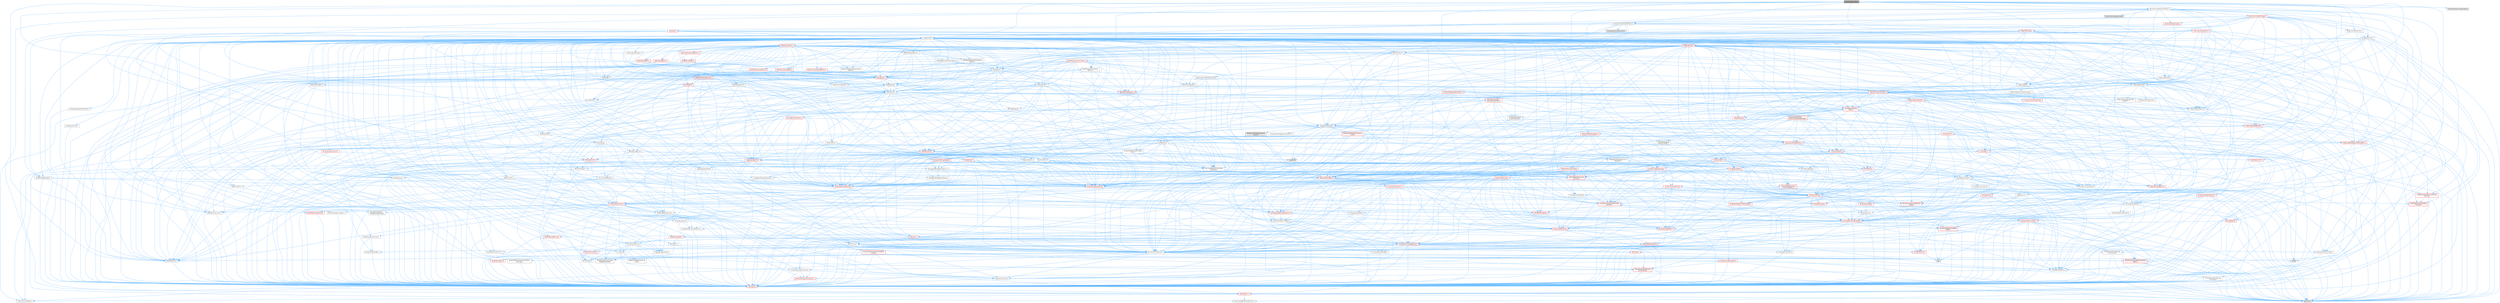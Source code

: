 digraph "TransformSources.h"
{
 // INTERACTIVE_SVG=YES
 // LATEX_PDF_SIZE
  bgcolor="transparent";
  edge [fontname=Helvetica,fontsize=10,labelfontname=Helvetica,labelfontsize=10];
  node [fontname=Helvetica,fontsize=10,shape=box,height=0.2,width=0.4];
  Node1 [id="Node000001",label="TransformSources.h",height=0.2,width=0.4,color="gray40", fillcolor="grey60", style="filled", fontcolor="black",tooltip=" "];
  Node1 -> Node2 [id="edge1_Node000001_Node000002",color="steelblue1",style="solid",tooltip=" "];
  Node2 [id="Node000002",label="BaseGizmos/GizmoInterfaces.h",height=0.2,width=0.4,color="grey40", fillcolor="white", style="filled",URL="$da/def/GizmoInterfaces_8h.html",tooltip=" "];
  Node2 -> Node3 [id="edge2_Node000002_Node000003",color="steelblue1",style="solid",tooltip=" "];
  Node3 [id="Node000003",label="CoreMinimal.h",height=0.2,width=0.4,color="grey40", fillcolor="white", style="filled",URL="$d7/d67/CoreMinimal_8h.html",tooltip=" "];
  Node3 -> Node4 [id="edge3_Node000003_Node000004",color="steelblue1",style="solid",tooltip=" "];
  Node4 [id="Node000004",label="CoreTypes.h",height=0.2,width=0.4,color="red", fillcolor="#FFF0F0", style="filled",URL="$dc/dec/CoreTypes_8h.html",tooltip=" "];
  Node4 -> Node5 [id="edge4_Node000004_Node000005",color="steelblue1",style="solid",tooltip=" "];
  Node5 [id="Node000005",label="HAL/Platform.h",height=0.2,width=0.4,color="red", fillcolor="#FFF0F0", style="filled",URL="$d9/dd0/Platform_8h.html",tooltip=" "];
  Node5 -> Node7 [id="edge5_Node000005_Node000007",color="steelblue1",style="solid",tooltip=" "];
  Node7 [id="Node000007",label="Misc/LargeWorldCoordinates.h",height=0.2,width=0.4,color="grey40", fillcolor="white", style="filled",URL="$d2/dcb/LargeWorldCoordinates_8h.html",tooltip=" "];
  Node5 -> Node8 [id="edge6_Node000005_Node000008",color="steelblue1",style="solid",tooltip=" "];
  Node8 [id="Node000008",label="type_traits",height=0.2,width=0.4,color="grey60", fillcolor="#E0E0E0", style="filled",tooltip=" "];
  Node5 -> Node9 [id="edge7_Node000005_Node000009",color="steelblue1",style="solid",tooltip=" "];
  Node9 [id="Node000009",label="PreprocessorHelpers.h",height=0.2,width=0.4,color="grey40", fillcolor="white", style="filled",URL="$db/ddb/PreprocessorHelpers_8h.html",tooltip=" "];
  Node3 -> Node18 [id="edge8_Node000003_Node000018",color="steelblue1",style="solid",tooltip=" "];
  Node18 [id="Node000018",label="CoreFwd.h",height=0.2,width=0.4,color="grey40", fillcolor="white", style="filled",URL="$d1/d1e/CoreFwd_8h.html",tooltip=" "];
  Node18 -> Node4 [id="edge9_Node000018_Node000004",color="steelblue1",style="solid",tooltip=" "];
  Node18 -> Node19 [id="edge10_Node000018_Node000019",color="steelblue1",style="solid",tooltip=" "];
  Node19 [id="Node000019",label="Containers/ContainersFwd.h",height=0.2,width=0.4,color="grey40", fillcolor="white", style="filled",URL="$d4/d0a/ContainersFwd_8h.html",tooltip=" "];
  Node19 -> Node5 [id="edge11_Node000019_Node000005",color="steelblue1",style="solid",tooltip=" "];
  Node19 -> Node4 [id="edge12_Node000019_Node000004",color="steelblue1",style="solid",tooltip=" "];
  Node19 -> Node20 [id="edge13_Node000019_Node000020",color="steelblue1",style="solid",tooltip=" "];
  Node20 [id="Node000020",label="Traits/IsContiguousContainer.h",height=0.2,width=0.4,color="red", fillcolor="#FFF0F0", style="filled",URL="$d5/d3c/IsContiguousContainer_8h.html",tooltip=" "];
  Node20 -> Node4 [id="edge14_Node000020_Node000004",color="steelblue1",style="solid",tooltip=" "];
  Node18 -> Node23 [id="edge15_Node000018_Node000023",color="steelblue1",style="solid",tooltip=" "];
  Node23 [id="Node000023",label="Math/MathFwd.h",height=0.2,width=0.4,color="grey40", fillcolor="white", style="filled",URL="$d2/d10/MathFwd_8h.html",tooltip=" "];
  Node23 -> Node5 [id="edge16_Node000023_Node000005",color="steelblue1",style="solid",tooltip=" "];
  Node18 -> Node24 [id="edge17_Node000018_Node000024",color="steelblue1",style="solid",tooltip=" "];
  Node24 [id="Node000024",label="UObject/UObjectHierarchy\lFwd.h",height=0.2,width=0.4,color="grey40", fillcolor="white", style="filled",URL="$d3/d13/UObjectHierarchyFwd_8h.html",tooltip=" "];
  Node3 -> Node24 [id="edge18_Node000003_Node000024",color="steelblue1",style="solid",tooltip=" "];
  Node3 -> Node19 [id="edge19_Node000003_Node000019",color="steelblue1",style="solid",tooltip=" "];
  Node3 -> Node25 [id="edge20_Node000003_Node000025",color="steelblue1",style="solid",tooltip=" "];
  Node25 [id="Node000025",label="Misc/VarArgs.h",height=0.2,width=0.4,color="grey40", fillcolor="white", style="filled",URL="$d5/d6f/VarArgs_8h.html",tooltip=" "];
  Node25 -> Node4 [id="edge21_Node000025_Node000004",color="steelblue1",style="solid",tooltip=" "];
  Node3 -> Node26 [id="edge22_Node000003_Node000026",color="steelblue1",style="solid",tooltip=" "];
  Node26 [id="Node000026",label="Logging/LogVerbosity.h",height=0.2,width=0.4,color="grey40", fillcolor="white", style="filled",URL="$d2/d8f/LogVerbosity_8h.html",tooltip=" "];
  Node26 -> Node4 [id="edge23_Node000026_Node000004",color="steelblue1",style="solid",tooltip=" "];
  Node3 -> Node27 [id="edge24_Node000003_Node000027",color="steelblue1",style="solid",tooltip=" "];
  Node27 [id="Node000027",label="Misc/OutputDevice.h",height=0.2,width=0.4,color="grey40", fillcolor="white", style="filled",URL="$d7/d32/OutputDevice_8h.html",tooltip=" "];
  Node27 -> Node18 [id="edge25_Node000027_Node000018",color="steelblue1",style="solid",tooltip=" "];
  Node27 -> Node4 [id="edge26_Node000027_Node000004",color="steelblue1",style="solid",tooltip=" "];
  Node27 -> Node26 [id="edge27_Node000027_Node000026",color="steelblue1",style="solid",tooltip=" "];
  Node27 -> Node25 [id="edge28_Node000027_Node000025",color="steelblue1",style="solid",tooltip=" "];
  Node27 -> Node28 [id="edge29_Node000027_Node000028",color="steelblue1",style="solid",tooltip=" "];
  Node28 [id="Node000028",label="Templates/IsArrayOrRefOf\lTypeByPredicate.h",height=0.2,width=0.4,color="grey40", fillcolor="white", style="filled",URL="$d6/da1/IsArrayOrRefOfTypeByPredicate_8h.html",tooltip=" "];
  Node28 -> Node4 [id="edge30_Node000028_Node000004",color="steelblue1",style="solid",tooltip=" "];
  Node27 -> Node29 [id="edge31_Node000027_Node000029",color="steelblue1",style="solid",tooltip=" "];
  Node29 [id="Node000029",label="Templates/IsValidVariadic\lFunctionArg.h",height=0.2,width=0.4,color="red", fillcolor="#FFF0F0", style="filled",URL="$d0/dc8/IsValidVariadicFunctionArg_8h.html",tooltip=" "];
  Node29 -> Node4 [id="edge32_Node000029_Node000004",color="steelblue1",style="solid",tooltip=" "];
  Node29 -> Node8 [id="edge33_Node000029_Node000008",color="steelblue1",style="solid",tooltip=" "];
  Node27 -> Node31 [id="edge34_Node000027_Node000031",color="steelblue1",style="solid",tooltip=" "];
  Node31 [id="Node000031",label="Traits/IsCharEncodingCompatible\lWith.h",height=0.2,width=0.4,color="red", fillcolor="#FFF0F0", style="filled",URL="$df/dd1/IsCharEncodingCompatibleWith_8h.html",tooltip=" "];
  Node31 -> Node8 [id="edge35_Node000031_Node000008",color="steelblue1",style="solid",tooltip=" "];
  Node3 -> Node33 [id="edge36_Node000003_Node000033",color="steelblue1",style="solid",tooltip=" "];
  Node33 [id="Node000033",label="HAL/PlatformCrt.h",height=0.2,width=0.4,color="red", fillcolor="#FFF0F0", style="filled",URL="$d8/d75/PlatformCrt_8h.html",tooltip=" "];
  Node33 -> Node34 [id="edge37_Node000033_Node000034",color="steelblue1",style="solid",tooltip=" "];
  Node34 [id="Node000034",label="new",height=0.2,width=0.4,color="grey60", fillcolor="#E0E0E0", style="filled",tooltip=" "];
  Node3 -> Node43 [id="edge38_Node000003_Node000043",color="steelblue1",style="solid",tooltip=" "];
  Node43 [id="Node000043",label="HAL/PlatformMisc.h",height=0.2,width=0.4,color="red", fillcolor="#FFF0F0", style="filled",URL="$d0/df5/PlatformMisc_8h.html",tooltip=" "];
  Node43 -> Node4 [id="edge39_Node000043_Node000004",color="steelblue1",style="solid",tooltip=" "];
  Node3 -> Node62 [id="edge40_Node000003_Node000062",color="steelblue1",style="solid",tooltip=" "];
  Node62 [id="Node000062",label="Misc/AssertionMacros.h",height=0.2,width=0.4,color="grey40", fillcolor="white", style="filled",URL="$d0/dfa/AssertionMacros_8h.html",tooltip=" "];
  Node62 -> Node4 [id="edge41_Node000062_Node000004",color="steelblue1",style="solid",tooltip=" "];
  Node62 -> Node5 [id="edge42_Node000062_Node000005",color="steelblue1",style="solid",tooltip=" "];
  Node62 -> Node43 [id="edge43_Node000062_Node000043",color="steelblue1",style="solid",tooltip=" "];
  Node62 -> Node9 [id="edge44_Node000062_Node000009",color="steelblue1",style="solid",tooltip=" "];
  Node62 -> Node63 [id="edge45_Node000062_Node000063",color="steelblue1",style="solid",tooltip=" "];
  Node63 [id="Node000063",label="Templates/EnableIf.h",height=0.2,width=0.4,color="grey40", fillcolor="white", style="filled",URL="$d7/d60/EnableIf_8h.html",tooltip=" "];
  Node63 -> Node4 [id="edge46_Node000063_Node000004",color="steelblue1",style="solid",tooltip=" "];
  Node62 -> Node28 [id="edge47_Node000062_Node000028",color="steelblue1",style="solid",tooltip=" "];
  Node62 -> Node29 [id="edge48_Node000062_Node000029",color="steelblue1",style="solid",tooltip=" "];
  Node62 -> Node31 [id="edge49_Node000062_Node000031",color="steelblue1",style="solid",tooltip=" "];
  Node62 -> Node25 [id="edge50_Node000062_Node000025",color="steelblue1",style="solid",tooltip=" "];
  Node62 -> Node64 [id="edge51_Node000062_Node000064",color="steelblue1",style="solid",tooltip=" "];
  Node64 [id="Node000064",label="String/FormatStringSan.h",height=0.2,width=0.4,color="red", fillcolor="#FFF0F0", style="filled",URL="$d3/d8b/FormatStringSan_8h.html",tooltip=" "];
  Node64 -> Node8 [id="edge52_Node000064_Node000008",color="steelblue1",style="solid",tooltip=" "];
  Node64 -> Node4 [id="edge53_Node000064_Node000004",color="steelblue1",style="solid",tooltip=" "];
  Node64 -> Node65 [id="edge54_Node000064_Node000065",color="steelblue1",style="solid",tooltip=" "];
  Node65 [id="Node000065",label="Templates/Requires.h",height=0.2,width=0.4,color="grey40", fillcolor="white", style="filled",URL="$dc/d96/Requires_8h.html",tooltip=" "];
  Node65 -> Node63 [id="edge55_Node000065_Node000063",color="steelblue1",style="solid",tooltip=" "];
  Node65 -> Node8 [id="edge56_Node000065_Node000008",color="steelblue1",style="solid",tooltip=" "];
  Node64 -> Node29 [id="edge57_Node000064_Node000029",color="steelblue1",style="solid",tooltip=" "];
  Node64 -> Node19 [id="edge58_Node000064_Node000019",color="steelblue1",style="solid",tooltip=" "];
  Node62 -> Node70 [id="edge59_Node000062_Node000070",color="steelblue1",style="solid",tooltip=" "];
  Node70 [id="Node000070",label="atomic",height=0.2,width=0.4,color="grey60", fillcolor="#E0E0E0", style="filled",tooltip=" "];
  Node3 -> Node71 [id="edge60_Node000003_Node000071",color="steelblue1",style="solid",tooltip=" "];
  Node71 [id="Node000071",label="Templates/IsPointer.h",height=0.2,width=0.4,color="grey40", fillcolor="white", style="filled",URL="$d7/d05/IsPointer_8h.html",tooltip=" "];
  Node71 -> Node4 [id="edge61_Node000071_Node000004",color="steelblue1",style="solid",tooltip=" "];
  Node3 -> Node72 [id="edge62_Node000003_Node000072",color="steelblue1",style="solid",tooltip=" "];
  Node72 [id="Node000072",label="HAL/PlatformMemory.h",height=0.2,width=0.4,color="red", fillcolor="#FFF0F0", style="filled",URL="$de/d68/PlatformMemory_8h.html",tooltip=" "];
  Node72 -> Node4 [id="edge63_Node000072_Node000004",color="steelblue1",style="solid",tooltip=" "];
  Node3 -> Node55 [id="edge64_Node000003_Node000055",color="steelblue1",style="solid",tooltip=" "];
  Node55 [id="Node000055",label="HAL/PlatformAtomics.h",height=0.2,width=0.4,color="red", fillcolor="#FFF0F0", style="filled",URL="$d3/d36/PlatformAtomics_8h.html",tooltip=" "];
  Node55 -> Node4 [id="edge65_Node000055_Node000004",color="steelblue1",style="solid",tooltip=" "];
  Node3 -> Node77 [id="edge66_Node000003_Node000077",color="steelblue1",style="solid",tooltip=" "];
  Node77 [id="Node000077",label="Misc/Exec.h",height=0.2,width=0.4,color="grey40", fillcolor="white", style="filled",URL="$de/ddb/Exec_8h.html",tooltip=" "];
  Node77 -> Node4 [id="edge67_Node000077_Node000004",color="steelblue1",style="solid",tooltip=" "];
  Node77 -> Node62 [id="edge68_Node000077_Node000062",color="steelblue1",style="solid",tooltip=" "];
  Node3 -> Node78 [id="edge69_Node000003_Node000078",color="steelblue1",style="solid",tooltip=" "];
  Node78 [id="Node000078",label="HAL/MemoryBase.h",height=0.2,width=0.4,color="red", fillcolor="#FFF0F0", style="filled",URL="$d6/d9f/MemoryBase_8h.html",tooltip=" "];
  Node78 -> Node4 [id="edge70_Node000078_Node000004",color="steelblue1",style="solid",tooltip=" "];
  Node78 -> Node55 [id="edge71_Node000078_Node000055",color="steelblue1",style="solid",tooltip=" "];
  Node78 -> Node33 [id="edge72_Node000078_Node000033",color="steelblue1",style="solid",tooltip=" "];
  Node78 -> Node77 [id="edge73_Node000078_Node000077",color="steelblue1",style="solid",tooltip=" "];
  Node78 -> Node27 [id="edge74_Node000078_Node000027",color="steelblue1",style="solid",tooltip=" "];
  Node3 -> Node88 [id="edge75_Node000003_Node000088",color="steelblue1",style="solid",tooltip=" "];
  Node88 [id="Node000088",label="HAL/UnrealMemory.h",height=0.2,width=0.4,color="red", fillcolor="#FFF0F0", style="filled",URL="$d9/d96/UnrealMemory_8h.html",tooltip=" "];
  Node88 -> Node4 [id="edge76_Node000088_Node000004",color="steelblue1",style="solid",tooltip=" "];
  Node88 -> Node78 [id="edge77_Node000088_Node000078",color="steelblue1",style="solid",tooltip=" "];
  Node88 -> Node72 [id="edge78_Node000088_Node000072",color="steelblue1",style="solid",tooltip=" "];
  Node88 -> Node71 [id="edge79_Node000088_Node000071",color="steelblue1",style="solid",tooltip=" "];
  Node3 -> Node90 [id="edge80_Node000003_Node000090",color="steelblue1",style="solid",tooltip=" "];
  Node90 [id="Node000090",label="Templates/IsArithmetic.h",height=0.2,width=0.4,color="grey40", fillcolor="white", style="filled",URL="$d2/d5d/IsArithmetic_8h.html",tooltip=" "];
  Node90 -> Node4 [id="edge81_Node000090_Node000004",color="steelblue1",style="solid",tooltip=" "];
  Node3 -> Node84 [id="edge82_Node000003_Node000084",color="steelblue1",style="solid",tooltip=" "];
  Node84 [id="Node000084",label="Templates/AndOrNot.h",height=0.2,width=0.4,color="grey40", fillcolor="white", style="filled",URL="$db/d0a/AndOrNot_8h.html",tooltip=" "];
  Node84 -> Node4 [id="edge83_Node000084_Node000004",color="steelblue1",style="solid",tooltip=" "];
  Node3 -> Node91 [id="edge84_Node000003_Node000091",color="steelblue1",style="solid",tooltip=" "];
  Node91 [id="Node000091",label="Templates/IsPODType.h",height=0.2,width=0.4,color="grey40", fillcolor="white", style="filled",URL="$d7/db1/IsPODType_8h.html",tooltip=" "];
  Node91 -> Node4 [id="edge85_Node000091_Node000004",color="steelblue1",style="solid",tooltip=" "];
  Node3 -> Node92 [id="edge86_Node000003_Node000092",color="steelblue1",style="solid",tooltip=" "];
  Node92 [id="Node000092",label="Templates/IsUECoreType.h",height=0.2,width=0.4,color="grey40", fillcolor="white", style="filled",URL="$d1/db8/IsUECoreType_8h.html",tooltip=" "];
  Node92 -> Node4 [id="edge87_Node000092_Node000004",color="steelblue1",style="solid",tooltip=" "];
  Node92 -> Node8 [id="edge88_Node000092_Node000008",color="steelblue1",style="solid",tooltip=" "];
  Node3 -> Node85 [id="edge89_Node000003_Node000085",color="steelblue1",style="solid",tooltip=" "];
  Node85 [id="Node000085",label="Templates/IsTriviallyCopy\lConstructible.h",height=0.2,width=0.4,color="grey40", fillcolor="white", style="filled",URL="$d3/d78/IsTriviallyCopyConstructible_8h.html",tooltip=" "];
  Node85 -> Node4 [id="edge90_Node000085_Node000004",color="steelblue1",style="solid",tooltip=" "];
  Node85 -> Node8 [id="edge91_Node000085_Node000008",color="steelblue1",style="solid",tooltip=" "];
  Node3 -> Node93 [id="edge92_Node000003_Node000093",color="steelblue1",style="solid",tooltip=" "];
  Node93 [id="Node000093",label="Templates/UnrealTypeTraits.h",height=0.2,width=0.4,color="red", fillcolor="#FFF0F0", style="filled",URL="$d2/d2d/UnrealTypeTraits_8h.html",tooltip=" "];
  Node93 -> Node4 [id="edge93_Node000093_Node000004",color="steelblue1",style="solid",tooltip=" "];
  Node93 -> Node71 [id="edge94_Node000093_Node000071",color="steelblue1",style="solid",tooltip=" "];
  Node93 -> Node62 [id="edge95_Node000093_Node000062",color="steelblue1",style="solid",tooltip=" "];
  Node93 -> Node84 [id="edge96_Node000093_Node000084",color="steelblue1",style="solid",tooltip=" "];
  Node93 -> Node63 [id="edge97_Node000093_Node000063",color="steelblue1",style="solid",tooltip=" "];
  Node93 -> Node90 [id="edge98_Node000093_Node000090",color="steelblue1",style="solid",tooltip=" "];
  Node93 -> Node91 [id="edge99_Node000093_Node000091",color="steelblue1",style="solid",tooltip=" "];
  Node93 -> Node92 [id="edge100_Node000093_Node000092",color="steelblue1",style="solid",tooltip=" "];
  Node93 -> Node85 [id="edge101_Node000093_Node000085",color="steelblue1",style="solid",tooltip=" "];
  Node3 -> Node63 [id="edge102_Node000003_Node000063",color="steelblue1",style="solid",tooltip=" "];
  Node3 -> Node95 [id="edge103_Node000003_Node000095",color="steelblue1",style="solid",tooltip=" "];
  Node95 [id="Node000095",label="Templates/RemoveReference.h",height=0.2,width=0.4,color="grey40", fillcolor="white", style="filled",URL="$da/dbe/RemoveReference_8h.html",tooltip=" "];
  Node95 -> Node4 [id="edge104_Node000095_Node000004",color="steelblue1",style="solid",tooltip=" "];
  Node3 -> Node96 [id="edge105_Node000003_Node000096",color="steelblue1",style="solid",tooltip=" "];
  Node96 [id="Node000096",label="Templates/IntegralConstant.h",height=0.2,width=0.4,color="grey40", fillcolor="white", style="filled",URL="$db/d1b/IntegralConstant_8h.html",tooltip=" "];
  Node96 -> Node4 [id="edge106_Node000096_Node000004",color="steelblue1",style="solid",tooltip=" "];
  Node3 -> Node97 [id="edge107_Node000003_Node000097",color="steelblue1",style="solid",tooltip=" "];
  Node97 [id="Node000097",label="Templates/IsClass.h",height=0.2,width=0.4,color="grey40", fillcolor="white", style="filled",URL="$db/dcb/IsClass_8h.html",tooltip=" "];
  Node97 -> Node4 [id="edge108_Node000097_Node000004",color="steelblue1",style="solid",tooltip=" "];
  Node3 -> Node98 [id="edge109_Node000003_Node000098",color="steelblue1",style="solid",tooltip=" "];
  Node98 [id="Node000098",label="Templates/TypeCompatible\lBytes.h",height=0.2,width=0.4,color="red", fillcolor="#FFF0F0", style="filled",URL="$df/d0a/TypeCompatibleBytes_8h.html",tooltip=" "];
  Node98 -> Node4 [id="edge110_Node000098_Node000004",color="steelblue1",style="solid",tooltip=" "];
  Node98 -> Node34 [id="edge111_Node000098_Node000034",color="steelblue1",style="solid",tooltip=" "];
  Node98 -> Node8 [id="edge112_Node000098_Node000008",color="steelblue1",style="solid",tooltip=" "];
  Node3 -> Node20 [id="edge113_Node000003_Node000020",color="steelblue1",style="solid",tooltip=" "];
  Node3 -> Node99 [id="edge114_Node000003_Node000099",color="steelblue1",style="solid",tooltip=" "];
  Node99 [id="Node000099",label="Templates/UnrealTemplate.h",height=0.2,width=0.4,color="red", fillcolor="#FFF0F0", style="filled",URL="$d4/d24/UnrealTemplate_8h.html",tooltip=" "];
  Node99 -> Node4 [id="edge115_Node000099_Node000004",color="steelblue1",style="solid",tooltip=" "];
  Node99 -> Node71 [id="edge116_Node000099_Node000071",color="steelblue1",style="solid",tooltip=" "];
  Node99 -> Node88 [id="edge117_Node000099_Node000088",color="steelblue1",style="solid",tooltip=" "];
  Node99 -> Node93 [id="edge118_Node000099_Node000093",color="steelblue1",style="solid",tooltip=" "];
  Node99 -> Node95 [id="edge119_Node000099_Node000095",color="steelblue1",style="solid",tooltip=" "];
  Node99 -> Node65 [id="edge120_Node000099_Node000065",color="steelblue1",style="solid",tooltip=" "];
  Node99 -> Node98 [id="edge121_Node000099_Node000098",color="steelblue1",style="solid",tooltip=" "];
  Node99 -> Node20 [id="edge122_Node000099_Node000020",color="steelblue1",style="solid",tooltip=" "];
  Node99 -> Node8 [id="edge123_Node000099_Node000008",color="steelblue1",style="solid",tooltip=" "];
  Node3 -> Node48 [id="edge124_Node000003_Node000048",color="steelblue1",style="solid",tooltip=" "];
  Node48 [id="Node000048",label="Math/NumericLimits.h",height=0.2,width=0.4,color="grey40", fillcolor="white", style="filled",URL="$df/d1b/NumericLimits_8h.html",tooltip=" "];
  Node48 -> Node4 [id="edge125_Node000048_Node000004",color="steelblue1",style="solid",tooltip=" "];
  Node3 -> Node103 [id="edge126_Node000003_Node000103",color="steelblue1",style="solid",tooltip=" "];
  Node103 [id="Node000103",label="HAL/PlatformMath.h",height=0.2,width=0.4,color="red", fillcolor="#FFF0F0", style="filled",URL="$dc/d53/PlatformMath_8h.html",tooltip=" "];
  Node103 -> Node4 [id="edge127_Node000103_Node000004",color="steelblue1",style="solid",tooltip=" "];
  Node3 -> Node86 [id="edge128_Node000003_Node000086",color="steelblue1",style="solid",tooltip=" "];
  Node86 [id="Node000086",label="Templates/IsTriviallyCopy\lAssignable.h",height=0.2,width=0.4,color="grey40", fillcolor="white", style="filled",URL="$d2/df2/IsTriviallyCopyAssignable_8h.html",tooltip=" "];
  Node86 -> Node4 [id="edge129_Node000086_Node000004",color="steelblue1",style="solid",tooltip=" "];
  Node86 -> Node8 [id="edge130_Node000086_Node000008",color="steelblue1",style="solid",tooltip=" "];
  Node3 -> Node111 [id="edge131_Node000003_Node000111",color="steelblue1",style="solid",tooltip=" "];
  Node111 [id="Node000111",label="Templates/MemoryOps.h",height=0.2,width=0.4,color="red", fillcolor="#FFF0F0", style="filled",URL="$db/dea/MemoryOps_8h.html",tooltip=" "];
  Node111 -> Node4 [id="edge132_Node000111_Node000004",color="steelblue1",style="solid",tooltip=" "];
  Node111 -> Node88 [id="edge133_Node000111_Node000088",color="steelblue1",style="solid",tooltip=" "];
  Node111 -> Node86 [id="edge134_Node000111_Node000086",color="steelblue1",style="solid",tooltip=" "];
  Node111 -> Node85 [id="edge135_Node000111_Node000085",color="steelblue1",style="solid",tooltip=" "];
  Node111 -> Node65 [id="edge136_Node000111_Node000065",color="steelblue1",style="solid",tooltip=" "];
  Node111 -> Node93 [id="edge137_Node000111_Node000093",color="steelblue1",style="solid",tooltip=" "];
  Node111 -> Node34 [id="edge138_Node000111_Node000034",color="steelblue1",style="solid",tooltip=" "];
  Node111 -> Node8 [id="edge139_Node000111_Node000008",color="steelblue1",style="solid",tooltip=" "];
  Node3 -> Node112 [id="edge140_Node000003_Node000112",color="steelblue1",style="solid",tooltip=" "];
  Node112 [id="Node000112",label="Containers/ContainerAllocation\lPolicies.h",height=0.2,width=0.4,color="red", fillcolor="#FFF0F0", style="filled",URL="$d7/dff/ContainerAllocationPolicies_8h.html",tooltip=" "];
  Node112 -> Node4 [id="edge141_Node000112_Node000004",color="steelblue1",style="solid",tooltip=" "];
  Node112 -> Node112 [id="edge142_Node000112_Node000112",color="steelblue1",style="solid",tooltip=" "];
  Node112 -> Node103 [id="edge143_Node000112_Node000103",color="steelblue1",style="solid",tooltip=" "];
  Node112 -> Node88 [id="edge144_Node000112_Node000088",color="steelblue1",style="solid",tooltip=" "];
  Node112 -> Node48 [id="edge145_Node000112_Node000048",color="steelblue1",style="solid",tooltip=" "];
  Node112 -> Node62 [id="edge146_Node000112_Node000062",color="steelblue1",style="solid",tooltip=" "];
  Node112 -> Node111 [id="edge147_Node000112_Node000111",color="steelblue1",style="solid",tooltip=" "];
  Node112 -> Node98 [id="edge148_Node000112_Node000098",color="steelblue1",style="solid",tooltip=" "];
  Node112 -> Node8 [id="edge149_Node000112_Node000008",color="steelblue1",style="solid",tooltip=" "];
  Node3 -> Node115 [id="edge150_Node000003_Node000115",color="steelblue1",style="solid",tooltip=" "];
  Node115 [id="Node000115",label="Templates/IsEnumClass.h",height=0.2,width=0.4,color="grey40", fillcolor="white", style="filled",URL="$d7/d15/IsEnumClass_8h.html",tooltip=" "];
  Node115 -> Node4 [id="edge151_Node000115_Node000004",color="steelblue1",style="solid",tooltip=" "];
  Node115 -> Node84 [id="edge152_Node000115_Node000084",color="steelblue1",style="solid",tooltip=" "];
  Node3 -> Node116 [id="edge153_Node000003_Node000116",color="steelblue1",style="solid",tooltip=" "];
  Node116 [id="Node000116",label="HAL/PlatformProperties.h",height=0.2,width=0.4,color="red", fillcolor="#FFF0F0", style="filled",URL="$d9/db0/PlatformProperties_8h.html",tooltip=" "];
  Node116 -> Node4 [id="edge154_Node000116_Node000004",color="steelblue1",style="solid",tooltip=" "];
  Node3 -> Node119 [id="edge155_Node000003_Node000119",color="steelblue1",style="solid",tooltip=" "];
  Node119 [id="Node000119",label="Misc/EngineVersionBase.h",height=0.2,width=0.4,color="grey40", fillcolor="white", style="filled",URL="$d5/d2b/EngineVersionBase_8h.html",tooltip=" "];
  Node119 -> Node4 [id="edge156_Node000119_Node000004",color="steelblue1",style="solid",tooltip=" "];
  Node3 -> Node120 [id="edge157_Node000003_Node000120",color="steelblue1",style="solid",tooltip=" "];
  Node120 [id="Node000120",label="Internationalization\l/TextNamespaceFwd.h",height=0.2,width=0.4,color="grey40", fillcolor="white", style="filled",URL="$d8/d97/TextNamespaceFwd_8h.html",tooltip=" "];
  Node120 -> Node4 [id="edge158_Node000120_Node000004",color="steelblue1",style="solid",tooltip=" "];
  Node3 -> Node121 [id="edge159_Node000003_Node000121",color="steelblue1",style="solid",tooltip=" "];
  Node121 [id="Node000121",label="Serialization/Archive.h",height=0.2,width=0.4,color="red", fillcolor="#FFF0F0", style="filled",URL="$d7/d3b/Archive_8h.html",tooltip=" "];
  Node121 -> Node18 [id="edge160_Node000121_Node000018",color="steelblue1",style="solid",tooltip=" "];
  Node121 -> Node4 [id="edge161_Node000121_Node000004",color="steelblue1",style="solid",tooltip=" "];
  Node121 -> Node116 [id="edge162_Node000121_Node000116",color="steelblue1",style="solid",tooltip=" "];
  Node121 -> Node120 [id="edge163_Node000121_Node000120",color="steelblue1",style="solid",tooltip=" "];
  Node121 -> Node23 [id="edge164_Node000121_Node000023",color="steelblue1",style="solid",tooltip=" "];
  Node121 -> Node62 [id="edge165_Node000121_Node000062",color="steelblue1",style="solid",tooltip=" "];
  Node121 -> Node119 [id="edge166_Node000121_Node000119",color="steelblue1",style="solid",tooltip=" "];
  Node121 -> Node25 [id="edge167_Node000121_Node000025",color="steelblue1",style="solid",tooltip=" "];
  Node121 -> Node63 [id="edge168_Node000121_Node000063",color="steelblue1",style="solid",tooltip=" "];
  Node121 -> Node28 [id="edge169_Node000121_Node000028",color="steelblue1",style="solid",tooltip=" "];
  Node121 -> Node115 [id="edge170_Node000121_Node000115",color="steelblue1",style="solid",tooltip=" "];
  Node121 -> Node29 [id="edge171_Node000121_Node000029",color="steelblue1",style="solid",tooltip=" "];
  Node121 -> Node99 [id="edge172_Node000121_Node000099",color="steelblue1",style="solid",tooltip=" "];
  Node121 -> Node31 [id="edge173_Node000121_Node000031",color="steelblue1",style="solid",tooltip=" "];
  Node121 -> Node124 [id="edge174_Node000121_Node000124",color="steelblue1",style="solid",tooltip=" "];
  Node124 [id="Node000124",label="UObject/ObjectVersion.h",height=0.2,width=0.4,color="grey40", fillcolor="white", style="filled",URL="$da/d63/ObjectVersion_8h.html",tooltip=" "];
  Node124 -> Node4 [id="edge175_Node000124_Node000004",color="steelblue1",style="solid",tooltip=" "];
  Node3 -> Node125 [id="edge176_Node000003_Node000125",color="steelblue1",style="solid",tooltip=" "];
  Node125 [id="Node000125",label="Templates/Less.h",height=0.2,width=0.4,color="grey40", fillcolor="white", style="filled",URL="$de/dc8/Less_8h.html",tooltip=" "];
  Node125 -> Node4 [id="edge177_Node000125_Node000004",color="steelblue1",style="solid",tooltip=" "];
  Node125 -> Node99 [id="edge178_Node000125_Node000099",color="steelblue1",style="solid",tooltip=" "];
  Node3 -> Node126 [id="edge179_Node000003_Node000126",color="steelblue1",style="solid",tooltip=" "];
  Node126 [id="Node000126",label="Templates/Sorting.h",height=0.2,width=0.4,color="red", fillcolor="#FFF0F0", style="filled",URL="$d3/d9e/Sorting_8h.html",tooltip=" "];
  Node126 -> Node4 [id="edge180_Node000126_Node000004",color="steelblue1",style="solid",tooltip=" "];
  Node126 -> Node103 [id="edge181_Node000126_Node000103",color="steelblue1",style="solid",tooltip=" "];
  Node126 -> Node125 [id="edge182_Node000126_Node000125",color="steelblue1",style="solid",tooltip=" "];
  Node3 -> Node137 [id="edge183_Node000003_Node000137",color="steelblue1",style="solid",tooltip=" "];
  Node137 [id="Node000137",label="Misc/Char.h",height=0.2,width=0.4,color="red", fillcolor="#FFF0F0", style="filled",URL="$d0/d58/Char_8h.html",tooltip=" "];
  Node137 -> Node4 [id="edge184_Node000137_Node000004",color="steelblue1",style="solid",tooltip=" "];
  Node137 -> Node8 [id="edge185_Node000137_Node000008",color="steelblue1",style="solid",tooltip=" "];
  Node3 -> Node140 [id="edge186_Node000003_Node000140",color="steelblue1",style="solid",tooltip=" "];
  Node140 [id="Node000140",label="GenericPlatform/GenericPlatform\lStricmp.h",height=0.2,width=0.4,color="grey40", fillcolor="white", style="filled",URL="$d2/d86/GenericPlatformStricmp_8h.html",tooltip=" "];
  Node140 -> Node4 [id="edge187_Node000140_Node000004",color="steelblue1",style="solid",tooltip=" "];
  Node3 -> Node141 [id="edge188_Node000003_Node000141",color="steelblue1",style="solid",tooltip=" "];
  Node141 [id="Node000141",label="GenericPlatform/GenericPlatform\lString.h",height=0.2,width=0.4,color="red", fillcolor="#FFF0F0", style="filled",URL="$dd/d20/GenericPlatformString_8h.html",tooltip=" "];
  Node141 -> Node4 [id="edge189_Node000141_Node000004",color="steelblue1",style="solid",tooltip=" "];
  Node141 -> Node140 [id="edge190_Node000141_Node000140",color="steelblue1",style="solid",tooltip=" "];
  Node141 -> Node63 [id="edge191_Node000141_Node000063",color="steelblue1",style="solid",tooltip=" "];
  Node141 -> Node31 [id="edge192_Node000141_Node000031",color="steelblue1",style="solid",tooltip=" "];
  Node141 -> Node8 [id="edge193_Node000141_Node000008",color="steelblue1",style="solid",tooltip=" "];
  Node3 -> Node74 [id="edge194_Node000003_Node000074",color="steelblue1",style="solid",tooltip=" "];
  Node74 [id="Node000074",label="HAL/PlatformString.h",height=0.2,width=0.4,color="red", fillcolor="#FFF0F0", style="filled",URL="$db/db5/PlatformString_8h.html",tooltip=" "];
  Node74 -> Node4 [id="edge195_Node000074_Node000004",color="steelblue1",style="solid",tooltip=" "];
  Node3 -> Node144 [id="edge196_Node000003_Node000144",color="steelblue1",style="solid",tooltip=" "];
  Node144 [id="Node000144",label="Misc/CString.h",height=0.2,width=0.4,color="grey40", fillcolor="white", style="filled",URL="$d2/d49/CString_8h.html",tooltip=" "];
  Node144 -> Node4 [id="edge197_Node000144_Node000004",color="steelblue1",style="solid",tooltip=" "];
  Node144 -> Node33 [id="edge198_Node000144_Node000033",color="steelblue1",style="solid",tooltip=" "];
  Node144 -> Node74 [id="edge199_Node000144_Node000074",color="steelblue1",style="solid",tooltip=" "];
  Node144 -> Node62 [id="edge200_Node000144_Node000062",color="steelblue1",style="solid",tooltip=" "];
  Node144 -> Node137 [id="edge201_Node000144_Node000137",color="steelblue1",style="solid",tooltip=" "];
  Node144 -> Node25 [id="edge202_Node000144_Node000025",color="steelblue1",style="solid",tooltip=" "];
  Node144 -> Node28 [id="edge203_Node000144_Node000028",color="steelblue1",style="solid",tooltip=" "];
  Node144 -> Node29 [id="edge204_Node000144_Node000029",color="steelblue1",style="solid",tooltip=" "];
  Node144 -> Node31 [id="edge205_Node000144_Node000031",color="steelblue1",style="solid",tooltip=" "];
  Node3 -> Node145 [id="edge206_Node000003_Node000145",color="steelblue1",style="solid",tooltip=" "];
  Node145 [id="Node000145",label="Misc/Crc.h",height=0.2,width=0.4,color="red", fillcolor="#FFF0F0", style="filled",URL="$d4/dd2/Crc_8h.html",tooltip=" "];
  Node145 -> Node4 [id="edge207_Node000145_Node000004",color="steelblue1",style="solid",tooltip=" "];
  Node145 -> Node74 [id="edge208_Node000145_Node000074",color="steelblue1",style="solid",tooltip=" "];
  Node145 -> Node62 [id="edge209_Node000145_Node000062",color="steelblue1",style="solid",tooltip=" "];
  Node145 -> Node144 [id="edge210_Node000145_Node000144",color="steelblue1",style="solid",tooltip=" "];
  Node145 -> Node137 [id="edge211_Node000145_Node000137",color="steelblue1",style="solid",tooltip=" "];
  Node145 -> Node93 [id="edge212_Node000145_Node000093",color="steelblue1",style="solid",tooltip=" "];
  Node3 -> Node136 [id="edge213_Node000003_Node000136",color="steelblue1",style="solid",tooltip=" "];
  Node136 [id="Node000136",label="Math/UnrealMathUtility.h",height=0.2,width=0.4,color="red", fillcolor="#FFF0F0", style="filled",URL="$db/db8/UnrealMathUtility_8h.html",tooltip=" "];
  Node136 -> Node4 [id="edge214_Node000136_Node000004",color="steelblue1",style="solid",tooltip=" "];
  Node136 -> Node62 [id="edge215_Node000136_Node000062",color="steelblue1",style="solid",tooltip=" "];
  Node136 -> Node103 [id="edge216_Node000136_Node000103",color="steelblue1",style="solid",tooltip=" "];
  Node136 -> Node23 [id="edge217_Node000136_Node000023",color="steelblue1",style="solid",tooltip=" "];
  Node136 -> Node65 [id="edge218_Node000136_Node000065",color="steelblue1",style="solid",tooltip=" "];
  Node3 -> Node146 [id="edge219_Node000003_Node000146",color="steelblue1",style="solid",tooltip=" "];
  Node146 [id="Node000146",label="Containers/UnrealString.h",height=0.2,width=0.4,color="red", fillcolor="#FFF0F0", style="filled",URL="$d5/dba/UnrealString_8h.html",tooltip=" "];
  Node3 -> Node150 [id="edge220_Node000003_Node000150",color="steelblue1",style="solid",tooltip=" "];
  Node150 [id="Node000150",label="Containers/Array.h",height=0.2,width=0.4,color="red", fillcolor="#FFF0F0", style="filled",URL="$df/dd0/Array_8h.html",tooltip=" "];
  Node150 -> Node4 [id="edge221_Node000150_Node000004",color="steelblue1",style="solid",tooltip=" "];
  Node150 -> Node62 [id="edge222_Node000150_Node000062",color="steelblue1",style="solid",tooltip=" "];
  Node150 -> Node151 [id="edge223_Node000150_Node000151",color="steelblue1",style="solid",tooltip=" "];
  Node151 [id="Node000151",label="Misc/IntrusiveUnsetOptional\lState.h",height=0.2,width=0.4,color="red", fillcolor="#FFF0F0", style="filled",URL="$d2/d0a/IntrusiveUnsetOptionalState_8h.html",tooltip=" "];
  Node150 -> Node88 [id="edge224_Node000150_Node000088",color="steelblue1",style="solid",tooltip=" "];
  Node150 -> Node93 [id="edge225_Node000150_Node000093",color="steelblue1",style="solid",tooltip=" "];
  Node150 -> Node99 [id="edge226_Node000150_Node000099",color="steelblue1",style="solid",tooltip=" "];
  Node150 -> Node112 [id="edge227_Node000150_Node000112",color="steelblue1",style="solid",tooltip=" "];
  Node150 -> Node121 [id="edge228_Node000150_Node000121",color="steelblue1",style="solid",tooltip=" "];
  Node150 -> Node129 [id="edge229_Node000150_Node000129",color="steelblue1",style="solid",tooltip=" "];
  Node129 [id="Node000129",label="Templates/Invoke.h",height=0.2,width=0.4,color="red", fillcolor="#FFF0F0", style="filled",URL="$d7/deb/Invoke_8h.html",tooltip=" "];
  Node129 -> Node4 [id="edge230_Node000129_Node000004",color="steelblue1",style="solid",tooltip=" "];
  Node129 -> Node99 [id="edge231_Node000129_Node000099",color="steelblue1",style="solid",tooltip=" "];
  Node129 -> Node8 [id="edge232_Node000129_Node000008",color="steelblue1",style="solid",tooltip=" "];
  Node150 -> Node125 [id="edge233_Node000150_Node000125",color="steelblue1",style="solid",tooltip=" "];
  Node150 -> Node172 [id="edge234_Node000150_Node000172",color="steelblue1",style="solid",tooltip=" "];
  Node172 [id="Node000172",label="Templates/LosesQualifiers\lFromTo.h",height=0.2,width=0.4,color="red", fillcolor="#FFF0F0", style="filled",URL="$d2/db3/LosesQualifiersFromTo_8h.html",tooltip=" "];
  Node172 -> Node8 [id="edge235_Node000172_Node000008",color="steelblue1",style="solid",tooltip=" "];
  Node150 -> Node65 [id="edge236_Node000150_Node000065",color="steelblue1",style="solid",tooltip=" "];
  Node150 -> Node126 [id="edge237_Node000150_Node000126",color="steelblue1",style="solid",tooltip=" "];
  Node150 -> Node173 [id="edge238_Node000150_Node000173",color="steelblue1",style="solid",tooltip=" "];
  Node173 [id="Node000173",label="Templates/AlignmentTemplates.h",height=0.2,width=0.4,color="red", fillcolor="#FFF0F0", style="filled",URL="$dd/d32/AlignmentTemplates_8h.html",tooltip=" "];
  Node173 -> Node4 [id="edge239_Node000173_Node000004",color="steelblue1",style="solid",tooltip=" "];
  Node173 -> Node71 [id="edge240_Node000173_Node000071",color="steelblue1",style="solid",tooltip=" "];
  Node150 -> Node8 [id="edge241_Node000150_Node000008",color="steelblue1",style="solid",tooltip=" "];
  Node3 -> Node174 [id="edge242_Node000003_Node000174",color="steelblue1",style="solid",tooltip=" "];
  Node174 [id="Node000174",label="Misc/FrameNumber.h",height=0.2,width=0.4,color="grey40", fillcolor="white", style="filled",URL="$dd/dbd/FrameNumber_8h.html",tooltip=" "];
  Node174 -> Node4 [id="edge243_Node000174_Node000004",color="steelblue1",style="solid",tooltip=" "];
  Node174 -> Node48 [id="edge244_Node000174_Node000048",color="steelblue1",style="solid",tooltip=" "];
  Node174 -> Node136 [id="edge245_Node000174_Node000136",color="steelblue1",style="solid",tooltip=" "];
  Node174 -> Node63 [id="edge246_Node000174_Node000063",color="steelblue1",style="solid",tooltip=" "];
  Node174 -> Node93 [id="edge247_Node000174_Node000093",color="steelblue1",style="solid",tooltip=" "];
  Node3 -> Node175 [id="edge248_Node000003_Node000175",color="steelblue1",style="solid",tooltip=" "];
  Node175 [id="Node000175",label="Misc/Timespan.h",height=0.2,width=0.4,color="grey40", fillcolor="white", style="filled",URL="$da/dd9/Timespan_8h.html",tooltip=" "];
  Node175 -> Node4 [id="edge249_Node000175_Node000004",color="steelblue1",style="solid",tooltip=" "];
  Node175 -> Node176 [id="edge250_Node000175_Node000176",color="steelblue1",style="solid",tooltip=" "];
  Node176 [id="Node000176",label="Math/Interval.h",height=0.2,width=0.4,color="grey40", fillcolor="white", style="filled",URL="$d1/d55/Interval_8h.html",tooltip=" "];
  Node176 -> Node4 [id="edge251_Node000176_Node000004",color="steelblue1",style="solid",tooltip=" "];
  Node176 -> Node90 [id="edge252_Node000176_Node000090",color="steelblue1",style="solid",tooltip=" "];
  Node176 -> Node93 [id="edge253_Node000176_Node000093",color="steelblue1",style="solid",tooltip=" "];
  Node176 -> Node48 [id="edge254_Node000176_Node000048",color="steelblue1",style="solid",tooltip=" "];
  Node176 -> Node136 [id="edge255_Node000176_Node000136",color="steelblue1",style="solid",tooltip=" "];
  Node175 -> Node136 [id="edge256_Node000175_Node000136",color="steelblue1",style="solid",tooltip=" "];
  Node175 -> Node62 [id="edge257_Node000175_Node000062",color="steelblue1",style="solid",tooltip=" "];
  Node3 -> Node177 [id="edge258_Node000003_Node000177",color="steelblue1",style="solid",tooltip=" "];
  Node177 [id="Node000177",label="Containers/StringConv.h",height=0.2,width=0.4,color="red", fillcolor="#FFF0F0", style="filled",URL="$d3/ddf/StringConv_8h.html",tooltip=" "];
  Node177 -> Node4 [id="edge259_Node000177_Node000004",color="steelblue1",style="solid",tooltip=" "];
  Node177 -> Node62 [id="edge260_Node000177_Node000062",color="steelblue1",style="solid",tooltip=" "];
  Node177 -> Node112 [id="edge261_Node000177_Node000112",color="steelblue1",style="solid",tooltip=" "];
  Node177 -> Node150 [id="edge262_Node000177_Node000150",color="steelblue1",style="solid",tooltip=" "];
  Node177 -> Node144 [id="edge263_Node000177_Node000144",color="steelblue1",style="solid",tooltip=" "];
  Node177 -> Node178 [id="edge264_Node000177_Node000178",color="steelblue1",style="solid",tooltip=" "];
  Node178 [id="Node000178",label="Templates/IsArray.h",height=0.2,width=0.4,color="grey40", fillcolor="white", style="filled",URL="$d8/d8d/IsArray_8h.html",tooltip=" "];
  Node178 -> Node4 [id="edge265_Node000178_Node000004",color="steelblue1",style="solid",tooltip=" "];
  Node177 -> Node99 [id="edge266_Node000177_Node000099",color="steelblue1",style="solid",tooltip=" "];
  Node177 -> Node93 [id="edge267_Node000177_Node000093",color="steelblue1",style="solid",tooltip=" "];
  Node177 -> Node31 [id="edge268_Node000177_Node000031",color="steelblue1",style="solid",tooltip=" "];
  Node177 -> Node20 [id="edge269_Node000177_Node000020",color="steelblue1",style="solid",tooltip=" "];
  Node177 -> Node8 [id="edge270_Node000177_Node000008",color="steelblue1",style="solid",tooltip=" "];
  Node3 -> Node179 [id="edge271_Node000003_Node000179",color="steelblue1",style="solid",tooltip=" "];
  Node179 [id="Node000179",label="UObject/UnrealNames.h",height=0.2,width=0.4,color="red", fillcolor="#FFF0F0", style="filled",URL="$d8/db1/UnrealNames_8h.html",tooltip=" "];
  Node179 -> Node4 [id="edge272_Node000179_Node000004",color="steelblue1",style="solid",tooltip=" "];
  Node3 -> Node181 [id="edge273_Node000003_Node000181",color="steelblue1",style="solid",tooltip=" "];
  Node181 [id="Node000181",label="UObject/NameTypes.h",height=0.2,width=0.4,color="red", fillcolor="#FFF0F0", style="filled",URL="$d6/d35/NameTypes_8h.html",tooltip=" "];
  Node181 -> Node4 [id="edge274_Node000181_Node000004",color="steelblue1",style="solid",tooltip=" "];
  Node181 -> Node62 [id="edge275_Node000181_Node000062",color="steelblue1",style="solid",tooltip=" "];
  Node181 -> Node88 [id="edge276_Node000181_Node000088",color="steelblue1",style="solid",tooltip=" "];
  Node181 -> Node93 [id="edge277_Node000181_Node000093",color="steelblue1",style="solid",tooltip=" "];
  Node181 -> Node99 [id="edge278_Node000181_Node000099",color="steelblue1",style="solid",tooltip=" "];
  Node181 -> Node146 [id="edge279_Node000181_Node000146",color="steelblue1",style="solid",tooltip=" "];
  Node181 -> Node177 [id="edge280_Node000181_Node000177",color="steelblue1",style="solid",tooltip=" "];
  Node181 -> Node179 [id="edge281_Node000181_Node000179",color="steelblue1",style="solid",tooltip=" "];
  Node181 -> Node158 [id="edge282_Node000181_Node000158",color="steelblue1",style="solid",tooltip=" "];
  Node158 [id="Node000158",label="Serialization/MemoryLayout.h",height=0.2,width=0.4,color="red", fillcolor="#FFF0F0", style="filled",URL="$d7/d66/MemoryLayout_8h.html",tooltip=" "];
  Node158 -> Node161 [id="edge283_Node000158_Node000161",color="steelblue1",style="solid",tooltip=" "];
  Node161 [id="Node000161",label="Containers/EnumAsByte.h",height=0.2,width=0.4,color="grey40", fillcolor="white", style="filled",URL="$d6/d9a/EnumAsByte_8h.html",tooltip=" "];
  Node161 -> Node4 [id="edge284_Node000161_Node000004",color="steelblue1",style="solid",tooltip=" "];
  Node161 -> Node91 [id="edge285_Node000161_Node000091",color="steelblue1",style="solid",tooltip=" "];
  Node161 -> Node162 [id="edge286_Node000161_Node000162",color="steelblue1",style="solid",tooltip=" "];
  Node162 [id="Node000162",label="Templates/TypeHash.h",height=0.2,width=0.4,color="red", fillcolor="#FFF0F0", style="filled",URL="$d1/d62/TypeHash_8h.html",tooltip=" "];
  Node162 -> Node4 [id="edge287_Node000162_Node000004",color="steelblue1",style="solid",tooltip=" "];
  Node162 -> Node65 [id="edge288_Node000162_Node000065",color="steelblue1",style="solid",tooltip=" "];
  Node162 -> Node145 [id="edge289_Node000162_Node000145",color="steelblue1",style="solid",tooltip=" "];
  Node162 -> Node8 [id="edge290_Node000162_Node000008",color="steelblue1",style="solid",tooltip=" "];
  Node158 -> Node88 [id="edge291_Node000158_Node000088",color="steelblue1",style="solid",tooltip=" "];
  Node158 -> Node63 [id="edge292_Node000158_Node000063",color="steelblue1",style="solid",tooltip=" "];
  Node158 -> Node99 [id="edge293_Node000158_Node000099",color="steelblue1",style="solid",tooltip=" "];
  Node181 -> Node151 [id="edge294_Node000181_Node000151",color="steelblue1",style="solid",tooltip=" "];
  Node3 -> Node189 [id="edge295_Node000003_Node000189",color="steelblue1",style="solid",tooltip=" "];
  Node189 [id="Node000189",label="Misc/Parse.h",height=0.2,width=0.4,color="red", fillcolor="#FFF0F0", style="filled",URL="$dc/d71/Parse_8h.html",tooltip=" "];
  Node189 -> Node146 [id="edge296_Node000189_Node000146",color="steelblue1",style="solid",tooltip=" "];
  Node189 -> Node4 [id="edge297_Node000189_Node000004",color="steelblue1",style="solid",tooltip=" "];
  Node189 -> Node33 [id="edge298_Node000189_Node000033",color="steelblue1",style="solid",tooltip=" "];
  Node189 -> Node50 [id="edge299_Node000189_Node000050",color="steelblue1",style="solid",tooltip=" "];
  Node50 [id="Node000050",label="Misc/EnumClassFlags.h",height=0.2,width=0.4,color="grey40", fillcolor="white", style="filled",URL="$d8/de7/EnumClassFlags_8h.html",tooltip=" "];
  Node189 -> Node190 [id="edge300_Node000189_Node000190",color="steelblue1",style="solid",tooltip=" "];
  Node190 [id="Node000190",label="Templates/Function.h",height=0.2,width=0.4,color="grey40", fillcolor="white", style="filled",URL="$df/df5/Function_8h.html",tooltip=" "];
  Node190 -> Node4 [id="edge301_Node000190_Node000004",color="steelblue1",style="solid",tooltip=" "];
  Node190 -> Node62 [id="edge302_Node000190_Node000062",color="steelblue1",style="solid",tooltip=" "];
  Node190 -> Node151 [id="edge303_Node000190_Node000151",color="steelblue1",style="solid",tooltip=" "];
  Node190 -> Node88 [id="edge304_Node000190_Node000088",color="steelblue1",style="solid",tooltip=" "];
  Node190 -> Node191 [id="edge305_Node000190_Node000191",color="steelblue1",style="solid",tooltip=" "];
  Node191 [id="Node000191",label="Templates/FunctionFwd.h",height=0.2,width=0.4,color="grey40", fillcolor="white", style="filled",URL="$d6/d54/FunctionFwd_8h.html",tooltip=" "];
  Node190 -> Node93 [id="edge306_Node000190_Node000093",color="steelblue1",style="solid",tooltip=" "];
  Node190 -> Node129 [id="edge307_Node000190_Node000129",color="steelblue1",style="solid",tooltip=" "];
  Node190 -> Node99 [id="edge308_Node000190_Node000099",color="steelblue1",style="solid",tooltip=" "];
  Node190 -> Node65 [id="edge309_Node000190_Node000065",color="steelblue1",style="solid",tooltip=" "];
  Node190 -> Node136 [id="edge310_Node000190_Node000136",color="steelblue1",style="solid",tooltip=" "];
  Node190 -> Node34 [id="edge311_Node000190_Node000034",color="steelblue1",style="solid",tooltip=" "];
  Node190 -> Node8 [id="edge312_Node000190_Node000008",color="steelblue1",style="solid",tooltip=" "];
  Node3 -> Node173 [id="edge313_Node000003_Node000173",color="steelblue1",style="solid",tooltip=" "];
  Node3 -> Node192 [id="edge314_Node000003_Node000192",color="steelblue1",style="solid",tooltip=" "];
  Node192 [id="Node000192",label="Misc/StructBuilder.h",height=0.2,width=0.4,color="grey40", fillcolor="white", style="filled",URL="$d9/db3/StructBuilder_8h.html",tooltip=" "];
  Node192 -> Node4 [id="edge315_Node000192_Node000004",color="steelblue1",style="solid",tooltip=" "];
  Node192 -> Node136 [id="edge316_Node000192_Node000136",color="steelblue1",style="solid",tooltip=" "];
  Node192 -> Node173 [id="edge317_Node000192_Node000173",color="steelblue1",style="solid",tooltip=" "];
  Node3 -> Node105 [id="edge318_Node000003_Node000105",color="steelblue1",style="solid",tooltip=" "];
  Node105 [id="Node000105",label="Templates/Decay.h",height=0.2,width=0.4,color="grey40", fillcolor="white", style="filled",URL="$dd/d0f/Decay_8h.html",tooltip=" "];
  Node105 -> Node4 [id="edge319_Node000105_Node000004",color="steelblue1",style="solid",tooltip=" "];
  Node105 -> Node95 [id="edge320_Node000105_Node000095",color="steelblue1",style="solid",tooltip=" "];
  Node105 -> Node8 [id="edge321_Node000105_Node000008",color="steelblue1",style="solid",tooltip=" "];
  Node3 -> Node193 [id="edge322_Node000003_Node000193",color="steelblue1",style="solid",tooltip=" "];
  Node193 [id="Node000193",label="Templates/PointerIsConvertible\lFromTo.h",height=0.2,width=0.4,color="red", fillcolor="#FFF0F0", style="filled",URL="$d6/d65/PointerIsConvertibleFromTo_8h.html",tooltip=" "];
  Node193 -> Node4 [id="edge323_Node000193_Node000004",color="steelblue1",style="solid",tooltip=" "];
  Node193 -> Node172 [id="edge324_Node000193_Node000172",color="steelblue1",style="solid",tooltip=" "];
  Node193 -> Node8 [id="edge325_Node000193_Node000008",color="steelblue1",style="solid",tooltip=" "];
  Node3 -> Node129 [id="edge326_Node000003_Node000129",color="steelblue1",style="solid",tooltip=" "];
  Node3 -> Node190 [id="edge327_Node000003_Node000190",color="steelblue1",style="solid",tooltip=" "];
  Node3 -> Node162 [id="edge328_Node000003_Node000162",color="steelblue1",style="solid",tooltip=" "];
  Node3 -> Node194 [id="edge329_Node000003_Node000194",color="steelblue1",style="solid",tooltip=" "];
  Node194 [id="Node000194",label="Containers/ScriptArray.h",height=0.2,width=0.4,color="red", fillcolor="#FFF0F0", style="filled",URL="$dc/daf/ScriptArray_8h.html",tooltip=" "];
  Node194 -> Node4 [id="edge330_Node000194_Node000004",color="steelblue1",style="solid",tooltip=" "];
  Node194 -> Node62 [id="edge331_Node000194_Node000062",color="steelblue1",style="solid",tooltip=" "];
  Node194 -> Node88 [id="edge332_Node000194_Node000088",color="steelblue1",style="solid",tooltip=" "];
  Node194 -> Node112 [id="edge333_Node000194_Node000112",color="steelblue1",style="solid",tooltip=" "];
  Node194 -> Node150 [id="edge334_Node000194_Node000150",color="steelblue1",style="solid",tooltip=" "];
  Node3 -> Node195 [id="edge335_Node000003_Node000195",color="steelblue1",style="solid",tooltip=" "];
  Node195 [id="Node000195",label="Containers/BitArray.h",height=0.2,width=0.4,color="red", fillcolor="#FFF0F0", style="filled",URL="$d1/de4/BitArray_8h.html",tooltip=" "];
  Node195 -> Node112 [id="edge336_Node000195_Node000112",color="steelblue1",style="solid",tooltip=" "];
  Node195 -> Node4 [id="edge337_Node000195_Node000004",color="steelblue1",style="solid",tooltip=" "];
  Node195 -> Node55 [id="edge338_Node000195_Node000055",color="steelblue1",style="solid",tooltip=" "];
  Node195 -> Node88 [id="edge339_Node000195_Node000088",color="steelblue1",style="solid",tooltip=" "];
  Node195 -> Node136 [id="edge340_Node000195_Node000136",color="steelblue1",style="solid",tooltip=" "];
  Node195 -> Node62 [id="edge341_Node000195_Node000062",color="steelblue1",style="solid",tooltip=" "];
  Node195 -> Node50 [id="edge342_Node000195_Node000050",color="steelblue1",style="solid",tooltip=" "];
  Node195 -> Node121 [id="edge343_Node000195_Node000121",color="steelblue1",style="solid",tooltip=" "];
  Node195 -> Node158 [id="edge344_Node000195_Node000158",color="steelblue1",style="solid",tooltip=" "];
  Node195 -> Node63 [id="edge345_Node000195_Node000063",color="steelblue1",style="solid",tooltip=" "];
  Node195 -> Node129 [id="edge346_Node000195_Node000129",color="steelblue1",style="solid",tooltip=" "];
  Node195 -> Node99 [id="edge347_Node000195_Node000099",color="steelblue1",style="solid",tooltip=" "];
  Node195 -> Node93 [id="edge348_Node000195_Node000093",color="steelblue1",style="solid",tooltip=" "];
  Node3 -> Node196 [id="edge349_Node000003_Node000196",color="steelblue1",style="solid",tooltip=" "];
  Node196 [id="Node000196",label="Containers/SparseArray.h",height=0.2,width=0.4,color="red", fillcolor="#FFF0F0", style="filled",URL="$d5/dbf/SparseArray_8h.html",tooltip=" "];
  Node196 -> Node4 [id="edge350_Node000196_Node000004",color="steelblue1",style="solid",tooltip=" "];
  Node196 -> Node62 [id="edge351_Node000196_Node000062",color="steelblue1",style="solid",tooltip=" "];
  Node196 -> Node88 [id="edge352_Node000196_Node000088",color="steelblue1",style="solid",tooltip=" "];
  Node196 -> Node93 [id="edge353_Node000196_Node000093",color="steelblue1",style="solid",tooltip=" "];
  Node196 -> Node99 [id="edge354_Node000196_Node000099",color="steelblue1",style="solid",tooltip=" "];
  Node196 -> Node112 [id="edge355_Node000196_Node000112",color="steelblue1",style="solid",tooltip=" "];
  Node196 -> Node125 [id="edge356_Node000196_Node000125",color="steelblue1",style="solid",tooltip=" "];
  Node196 -> Node150 [id="edge357_Node000196_Node000150",color="steelblue1",style="solid",tooltip=" "];
  Node196 -> Node136 [id="edge358_Node000196_Node000136",color="steelblue1",style="solid",tooltip=" "];
  Node196 -> Node194 [id="edge359_Node000196_Node000194",color="steelblue1",style="solid",tooltip=" "];
  Node196 -> Node195 [id="edge360_Node000196_Node000195",color="steelblue1",style="solid",tooltip=" "];
  Node196 -> Node197 [id="edge361_Node000196_Node000197",color="steelblue1",style="solid",tooltip=" "];
  Node197 [id="Node000197",label="Serialization/Structured\lArchive.h",height=0.2,width=0.4,color="red", fillcolor="#FFF0F0", style="filled",URL="$d9/d1e/StructuredArchive_8h.html",tooltip=" "];
  Node197 -> Node150 [id="edge362_Node000197_Node000150",color="steelblue1",style="solid",tooltip=" "];
  Node197 -> Node112 [id="edge363_Node000197_Node000112",color="steelblue1",style="solid",tooltip=" "];
  Node197 -> Node4 [id="edge364_Node000197_Node000004",color="steelblue1",style="solid",tooltip=" "];
  Node197 -> Node121 [id="edge365_Node000197_Node000121",color="steelblue1",style="solid",tooltip=" "];
  Node197 -> Node201 [id="edge366_Node000197_Node000201",color="steelblue1",style="solid",tooltip=" "];
  Node201 [id="Node000201",label="Serialization/Structured\lArchiveAdapters.h",height=0.2,width=0.4,color="red", fillcolor="#FFF0F0", style="filled",URL="$d3/de1/StructuredArchiveAdapters_8h.html",tooltip=" "];
  Node201 -> Node4 [id="edge367_Node000201_Node000004",color="steelblue1",style="solid",tooltip=" "];
  Node201 -> Node208 [id="edge368_Node000201_Node000208",color="steelblue1",style="solid",tooltip=" "];
  Node208 [id="Node000208",label="Templates/UniqueObj.h",height=0.2,width=0.4,color="grey40", fillcolor="white", style="filled",URL="$da/d95/UniqueObj_8h.html",tooltip=" "];
  Node208 -> Node4 [id="edge369_Node000208_Node000004",color="steelblue1",style="solid",tooltip=" "];
  Node208 -> Node209 [id="edge370_Node000208_Node000209",color="steelblue1",style="solid",tooltip=" "];
  Node209 [id="Node000209",label="Templates/UniquePtr.h",height=0.2,width=0.4,color="grey40", fillcolor="white", style="filled",URL="$de/d1a/UniquePtr_8h.html",tooltip=" "];
  Node209 -> Node4 [id="edge371_Node000209_Node000004",color="steelblue1",style="solid",tooltip=" "];
  Node209 -> Node99 [id="edge372_Node000209_Node000099",color="steelblue1",style="solid",tooltip=" "];
  Node209 -> Node178 [id="edge373_Node000209_Node000178",color="steelblue1",style="solid",tooltip=" "];
  Node209 -> Node210 [id="edge374_Node000209_Node000210",color="steelblue1",style="solid",tooltip=" "];
  Node210 [id="Node000210",label="Templates/RemoveExtent.h",height=0.2,width=0.4,color="grey40", fillcolor="white", style="filled",URL="$dc/de9/RemoveExtent_8h.html",tooltip=" "];
  Node210 -> Node4 [id="edge375_Node000210_Node000004",color="steelblue1",style="solid",tooltip=" "];
  Node209 -> Node65 [id="edge376_Node000209_Node000065",color="steelblue1",style="solid",tooltip=" "];
  Node209 -> Node158 [id="edge377_Node000209_Node000158",color="steelblue1",style="solid",tooltip=" "];
  Node209 -> Node8 [id="edge378_Node000209_Node000008",color="steelblue1",style="solid",tooltip=" "];
  Node197 -> Node208 [id="edge379_Node000197_Node000208",color="steelblue1",style="solid",tooltip=" "];
  Node196 -> Node146 [id="edge380_Node000196_Node000146",color="steelblue1",style="solid",tooltip=" "];
  Node196 -> Node151 [id="edge381_Node000196_Node000151",color="steelblue1",style="solid",tooltip=" "];
  Node3 -> Node212 [id="edge382_Node000003_Node000212",color="steelblue1",style="solid",tooltip=" "];
  Node212 [id="Node000212",label="Containers/Set.h",height=0.2,width=0.4,color="red", fillcolor="#FFF0F0", style="filled",URL="$d4/d45/Set_8h.html",tooltip=" "];
  Node212 -> Node112 [id="edge383_Node000212_Node000112",color="steelblue1",style="solid",tooltip=" "];
  Node212 -> Node196 [id="edge384_Node000212_Node000196",color="steelblue1",style="solid",tooltip=" "];
  Node212 -> Node19 [id="edge385_Node000212_Node000019",color="steelblue1",style="solid",tooltip=" "];
  Node212 -> Node136 [id="edge386_Node000212_Node000136",color="steelblue1",style="solid",tooltip=" "];
  Node212 -> Node62 [id="edge387_Node000212_Node000062",color="steelblue1",style="solid",tooltip=" "];
  Node212 -> Node192 [id="edge388_Node000212_Node000192",color="steelblue1",style="solid",tooltip=" "];
  Node212 -> Node197 [id="edge389_Node000212_Node000197",color="steelblue1",style="solid",tooltip=" "];
  Node212 -> Node190 [id="edge390_Node000212_Node000190",color="steelblue1",style="solid",tooltip=" "];
  Node212 -> Node126 [id="edge391_Node000212_Node000126",color="steelblue1",style="solid",tooltip=" "];
  Node212 -> Node162 [id="edge392_Node000212_Node000162",color="steelblue1",style="solid",tooltip=" "];
  Node212 -> Node99 [id="edge393_Node000212_Node000099",color="steelblue1",style="solid",tooltip=" "];
  Node212 -> Node8 [id="edge394_Node000212_Node000008",color="steelblue1",style="solid",tooltip=" "];
  Node3 -> Node215 [id="edge395_Node000003_Node000215",color="steelblue1",style="solid",tooltip=" "];
  Node215 [id="Node000215",label="Algo/Reverse.h",height=0.2,width=0.4,color="grey40", fillcolor="white", style="filled",URL="$d5/d93/Reverse_8h.html",tooltip=" "];
  Node215 -> Node4 [id="edge396_Node000215_Node000004",color="steelblue1",style="solid",tooltip=" "];
  Node215 -> Node99 [id="edge397_Node000215_Node000099",color="steelblue1",style="solid",tooltip=" "];
  Node3 -> Node216 [id="edge398_Node000003_Node000216",color="steelblue1",style="solid",tooltip=" "];
  Node216 [id="Node000216",label="Containers/Map.h",height=0.2,width=0.4,color="red", fillcolor="#FFF0F0", style="filled",URL="$df/d79/Map_8h.html",tooltip=" "];
  Node216 -> Node4 [id="edge399_Node000216_Node000004",color="steelblue1",style="solid",tooltip=" "];
  Node216 -> Node215 [id="edge400_Node000216_Node000215",color="steelblue1",style="solid",tooltip=" "];
  Node216 -> Node212 [id="edge401_Node000216_Node000212",color="steelblue1",style="solid",tooltip=" "];
  Node216 -> Node146 [id="edge402_Node000216_Node000146",color="steelblue1",style="solid",tooltip=" "];
  Node216 -> Node62 [id="edge403_Node000216_Node000062",color="steelblue1",style="solid",tooltip=" "];
  Node216 -> Node192 [id="edge404_Node000216_Node000192",color="steelblue1",style="solid",tooltip=" "];
  Node216 -> Node190 [id="edge405_Node000216_Node000190",color="steelblue1",style="solid",tooltip=" "];
  Node216 -> Node126 [id="edge406_Node000216_Node000126",color="steelblue1",style="solid",tooltip=" "];
  Node216 -> Node217 [id="edge407_Node000216_Node000217",color="steelblue1",style="solid",tooltip=" "];
  Node217 [id="Node000217",label="Templates/Tuple.h",height=0.2,width=0.4,color="red", fillcolor="#FFF0F0", style="filled",URL="$d2/d4f/Tuple_8h.html",tooltip=" "];
  Node217 -> Node4 [id="edge408_Node000217_Node000004",color="steelblue1",style="solid",tooltip=" "];
  Node217 -> Node99 [id="edge409_Node000217_Node000099",color="steelblue1",style="solid",tooltip=" "];
  Node217 -> Node218 [id="edge410_Node000217_Node000218",color="steelblue1",style="solid",tooltip=" "];
  Node218 [id="Node000218",label="Delegates/IntegerSequence.h",height=0.2,width=0.4,color="grey40", fillcolor="white", style="filled",URL="$d2/dcc/IntegerSequence_8h.html",tooltip=" "];
  Node218 -> Node4 [id="edge411_Node000218_Node000004",color="steelblue1",style="solid",tooltip=" "];
  Node217 -> Node129 [id="edge412_Node000217_Node000129",color="steelblue1",style="solid",tooltip=" "];
  Node217 -> Node197 [id="edge413_Node000217_Node000197",color="steelblue1",style="solid",tooltip=" "];
  Node217 -> Node158 [id="edge414_Node000217_Node000158",color="steelblue1",style="solid",tooltip=" "];
  Node217 -> Node65 [id="edge415_Node000217_Node000065",color="steelblue1",style="solid",tooltip=" "];
  Node217 -> Node162 [id="edge416_Node000217_Node000162",color="steelblue1",style="solid",tooltip=" "];
  Node217 -> Node8 [id="edge417_Node000217_Node000008",color="steelblue1",style="solid",tooltip=" "];
  Node216 -> Node99 [id="edge418_Node000216_Node000099",color="steelblue1",style="solid",tooltip=" "];
  Node216 -> Node93 [id="edge419_Node000216_Node000093",color="steelblue1",style="solid",tooltip=" "];
  Node216 -> Node8 [id="edge420_Node000216_Node000008",color="steelblue1",style="solid",tooltip=" "];
  Node3 -> Node220 [id="edge421_Node000003_Node000220",color="steelblue1",style="solid",tooltip=" "];
  Node220 [id="Node000220",label="Math/IntPoint.h",height=0.2,width=0.4,color="grey40", fillcolor="white", style="filled",URL="$d3/df7/IntPoint_8h.html",tooltip=" "];
  Node220 -> Node4 [id="edge422_Node000220_Node000004",color="steelblue1",style="solid",tooltip=" "];
  Node220 -> Node62 [id="edge423_Node000220_Node000062",color="steelblue1",style="solid",tooltip=" "];
  Node220 -> Node189 [id="edge424_Node000220_Node000189",color="steelblue1",style="solid",tooltip=" "];
  Node220 -> Node23 [id="edge425_Node000220_Node000023",color="steelblue1",style="solid",tooltip=" "];
  Node220 -> Node136 [id="edge426_Node000220_Node000136",color="steelblue1",style="solid",tooltip=" "];
  Node220 -> Node146 [id="edge427_Node000220_Node000146",color="steelblue1",style="solid",tooltip=" "];
  Node220 -> Node197 [id="edge428_Node000220_Node000197",color="steelblue1",style="solid",tooltip=" "];
  Node220 -> Node162 [id="edge429_Node000220_Node000162",color="steelblue1",style="solid",tooltip=" "];
  Node220 -> Node221 [id="edge430_Node000220_Node000221",color="steelblue1",style="solid",tooltip=" "];
  Node221 [id="Node000221",label="Misc/LargeWorldCoordinates\lSerializer.h",height=0.2,width=0.4,color="grey40", fillcolor="white", style="filled",URL="$d7/df9/LargeWorldCoordinatesSerializer_8h.html",tooltip=" "];
  Node221 -> Node181 [id="edge431_Node000221_Node000181",color="steelblue1",style="solid",tooltip=" "];
  Node221 -> Node124 [id="edge432_Node000221_Node000124",color="steelblue1",style="solid",tooltip=" "];
  Node221 -> Node197 [id="edge433_Node000221_Node000197",color="steelblue1",style="solid",tooltip=" "];
  Node3 -> Node222 [id="edge434_Node000003_Node000222",color="steelblue1",style="solid",tooltip=" "];
  Node222 [id="Node000222",label="Math/IntVector.h",height=0.2,width=0.4,color="grey40", fillcolor="white", style="filled",URL="$d7/d44/IntVector_8h.html",tooltip=" "];
  Node222 -> Node4 [id="edge435_Node000222_Node000004",color="steelblue1",style="solid",tooltip=" "];
  Node222 -> Node145 [id="edge436_Node000222_Node000145",color="steelblue1",style="solid",tooltip=" "];
  Node222 -> Node189 [id="edge437_Node000222_Node000189",color="steelblue1",style="solid",tooltip=" "];
  Node222 -> Node23 [id="edge438_Node000222_Node000023",color="steelblue1",style="solid",tooltip=" "];
  Node222 -> Node136 [id="edge439_Node000222_Node000136",color="steelblue1",style="solid",tooltip=" "];
  Node222 -> Node146 [id="edge440_Node000222_Node000146",color="steelblue1",style="solid",tooltip=" "];
  Node222 -> Node197 [id="edge441_Node000222_Node000197",color="steelblue1",style="solid",tooltip=" "];
  Node222 -> Node221 [id="edge442_Node000222_Node000221",color="steelblue1",style="solid",tooltip=" "];
  Node3 -> Node223 [id="edge443_Node000003_Node000223",color="steelblue1",style="solid",tooltip=" "];
  Node223 [id="Node000223",label="Logging/LogCategory.h",height=0.2,width=0.4,color="grey40", fillcolor="white", style="filled",URL="$d9/d36/LogCategory_8h.html",tooltip=" "];
  Node223 -> Node4 [id="edge444_Node000223_Node000004",color="steelblue1",style="solid",tooltip=" "];
  Node223 -> Node26 [id="edge445_Node000223_Node000026",color="steelblue1",style="solid",tooltip=" "];
  Node223 -> Node181 [id="edge446_Node000223_Node000181",color="steelblue1",style="solid",tooltip=" "];
  Node3 -> Node224 [id="edge447_Node000003_Node000224",color="steelblue1",style="solid",tooltip=" "];
  Node224 [id="Node000224",label="Logging/LogMacros.h",height=0.2,width=0.4,color="red", fillcolor="#FFF0F0", style="filled",URL="$d0/d16/LogMacros_8h.html",tooltip=" "];
  Node224 -> Node146 [id="edge448_Node000224_Node000146",color="steelblue1",style="solid",tooltip=" "];
  Node224 -> Node4 [id="edge449_Node000224_Node000004",color="steelblue1",style="solid",tooltip=" "];
  Node224 -> Node9 [id="edge450_Node000224_Node000009",color="steelblue1",style="solid",tooltip=" "];
  Node224 -> Node223 [id="edge451_Node000224_Node000223",color="steelblue1",style="solid",tooltip=" "];
  Node224 -> Node26 [id="edge452_Node000224_Node000026",color="steelblue1",style="solid",tooltip=" "];
  Node224 -> Node62 [id="edge453_Node000224_Node000062",color="steelblue1",style="solid",tooltip=" "];
  Node224 -> Node25 [id="edge454_Node000224_Node000025",color="steelblue1",style="solid",tooltip=" "];
  Node224 -> Node64 [id="edge455_Node000224_Node000064",color="steelblue1",style="solid",tooltip=" "];
  Node224 -> Node63 [id="edge456_Node000224_Node000063",color="steelblue1",style="solid",tooltip=" "];
  Node224 -> Node28 [id="edge457_Node000224_Node000028",color="steelblue1",style="solid",tooltip=" "];
  Node224 -> Node29 [id="edge458_Node000224_Node000029",color="steelblue1",style="solid",tooltip=" "];
  Node224 -> Node31 [id="edge459_Node000224_Node000031",color="steelblue1",style="solid",tooltip=" "];
  Node224 -> Node8 [id="edge460_Node000224_Node000008",color="steelblue1",style="solid",tooltip=" "];
  Node3 -> Node227 [id="edge461_Node000003_Node000227",color="steelblue1",style="solid",tooltip=" "];
  Node227 [id="Node000227",label="Math/Vector2D.h",height=0.2,width=0.4,color="red", fillcolor="#FFF0F0", style="filled",URL="$d3/db0/Vector2D_8h.html",tooltip=" "];
  Node227 -> Node4 [id="edge462_Node000227_Node000004",color="steelblue1",style="solid",tooltip=" "];
  Node227 -> Node23 [id="edge463_Node000227_Node000023",color="steelblue1",style="solid",tooltip=" "];
  Node227 -> Node62 [id="edge464_Node000227_Node000062",color="steelblue1",style="solid",tooltip=" "];
  Node227 -> Node145 [id="edge465_Node000227_Node000145",color="steelblue1",style="solid",tooltip=" "];
  Node227 -> Node136 [id="edge466_Node000227_Node000136",color="steelblue1",style="solid",tooltip=" "];
  Node227 -> Node146 [id="edge467_Node000227_Node000146",color="steelblue1",style="solid",tooltip=" "];
  Node227 -> Node189 [id="edge468_Node000227_Node000189",color="steelblue1",style="solid",tooltip=" "];
  Node227 -> Node221 [id="edge469_Node000227_Node000221",color="steelblue1",style="solid",tooltip=" "];
  Node227 -> Node220 [id="edge470_Node000227_Node000220",color="steelblue1",style="solid",tooltip=" "];
  Node227 -> Node224 [id="edge471_Node000227_Node000224",color="steelblue1",style="solid",tooltip=" "];
  Node227 -> Node8 [id="edge472_Node000227_Node000008",color="steelblue1",style="solid",tooltip=" "];
  Node3 -> Node231 [id="edge473_Node000003_Node000231",color="steelblue1",style="solid",tooltip=" "];
  Node231 [id="Node000231",label="Math/IntRect.h",height=0.2,width=0.4,color="grey40", fillcolor="white", style="filled",URL="$d7/d53/IntRect_8h.html",tooltip=" "];
  Node231 -> Node4 [id="edge474_Node000231_Node000004",color="steelblue1",style="solid",tooltip=" "];
  Node231 -> Node23 [id="edge475_Node000231_Node000023",color="steelblue1",style="solid",tooltip=" "];
  Node231 -> Node136 [id="edge476_Node000231_Node000136",color="steelblue1",style="solid",tooltip=" "];
  Node231 -> Node146 [id="edge477_Node000231_Node000146",color="steelblue1",style="solid",tooltip=" "];
  Node231 -> Node220 [id="edge478_Node000231_Node000220",color="steelblue1",style="solid",tooltip=" "];
  Node231 -> Node227 [id="edge479_Node000231_Node000227",color="steelblue1",style="solid",tooltip=" "];
  Node3 -> Node232 [id="edge480_Node000003_Node000232",color="steelblue1",style="solid",tooltip=" "];
  Node232 [id="Node000232",label="Misc/ByteSwap.h",height=0.2,width=0.4,color="grey40", fillcolor="white", style="filled",URL="$dc/dd7/ByteSwap_8h.html",tooltip=" "];
  Node232 -> Node4 [id="edge481_Node000232_Node000004",color="steelblue1",style="solid",tooltip=" "];
  Node232 -> Node33 [id="edge482_Node000232_Node000033",color="steelblue1",style="solid",tooltip=" "];
  Node3 -> Node161 [id="edge483_Node000003_Node000161",color="steelblue1",style="solid",tooltip=" "];
  Node3 -> Node233 [id="edge484_Node000003_Node000233",color="steelblue1",style="solid",tooltip=" "];
  Node233 [id="Node000233",label="HAL/PlatformTLS.h",height=0.2,width=0.4,color="red", fillcolor="#FFF0F0", style="filled",URL="$d0/def/PlatformTLS_8h.html",tooltip=" "];
  Node233 -> Node4 [id="edge485_Node000233_Node000004",color="steelblue1",style="solid",tooltip=" "];
  Node3 -> Node236 [id="edge486_Node000003_Node000236",color="steelblue1",style="solid",tooltip=" "];
  Node236 [id="Node000236",label="CoreGlobals.h",height=0.2,width=0.4,color="red", fillcolor="#FFF0F0", style="filled",URL="$d5/d8c/CoreGlobals_8h.html",tooltip=" "];
  Node236 -> Node146 [id="edge487_Node000236_Node000146",color="steelblue1",style="solid",tooltip=" "];
  Node236 -> Node4 [id="edge488_Node000236_Node000004",color="steelblue1",style="solid",tooltip=" "];
  Node236 -> Node233 [id="edge489_Node000236_Node000233",color="steelblue1",style="solid",tooltip=" "];
  Node236 -> Node224 [id="edge490_Node000236_Node000224",color="steelblue1",style="solid",tooltip=" "];
  Node236 -> Node50 [id="edge491_Node000236_Node000050",color="steelblue1",style="solid",tooltip=" "];
  Node236 -> Node27 [id="edge492_Node000236_Node000027",color="steelblue1",style="solid",tooltip=" "];
  Node236 -> Node181 [id="edge493_Node000236_Node000181",color="steelblue1",style="solid",tooltip=" "];
  Node236 -> Node70 [id="edge494_Node000236_Node000070",color="steelblue1",style="solid",tooltip=" "];
  Node3 -> Node237 [id="edge495_Node000003_Node000237",color="steelblue1",style="solid",tooltip=" "];
  Node237 [id="Node000237",label="Templates/SharedPointer.h",height=0.2,width=0.4,color="red", fillcolor="#FFF0F0", style="filled",URL="$d2/d17/SharedPointer_8h.html",tooltip=" "];
  Node237 -> Node4 [id="edge496_Node000237_Node000004",color="steelblue1",style="solid",tooltip=" "];
  Node237 -> Node151 [id="edge497_Node000237_Node000151",color="steelblue1",style="solid",tooltip=" "];
  Node237 -> Node193 [id="edge498_Node000237_Node000193",color="steelblue1",style="solid",tooltip=" "];
  Node237 -> Node62 [id="edge499_Node000237_Node000062",color="steelblue1",style="solid",tooltip=" "];
  Node237 -> Node88 [id="edge500_Node000237_Node000088",color="steelblue1",style="solid",tooltip=" "];
  Node237 -> Node150 [id="edge501_Node000237_Node000150",color="steelblue1",style="solid",tooltip=" "];
  Node237 -> Node216 [id="edge502_Node000237_Node000216",color="steelblue1",style="solid",tooltip=" "];
  Node237 -> Node236 [id="edge503_Node000237_Node000236",color="steelblue1",style="solid",tooltip=" "];
  Node3 -> Node242 [id="edge504_Node000003_Node000242",color="steelblue1",style="solid",tooltip=" "];
  Node242 [id="Node000242",label="Internationalization\l/CulturePointer.h",height=0.2,width=0.4,color="grey40", fillcolor="white", style="filled",URL="$d6/dbe/CulturePointer_8h.html",tooltip=" "];
  Node242 -> Node4 [id="edge505_Node000242_Node000004",color="steelblue1",style="solid",tooltip=" "];
  Node242 -> Node237 [id="edge506_Node000242_Node000237",color="steelblue1",style="solid",tooltip=" "];
  Node3 -> Node243 [id="edge507_Node000003_Node000243",color="steelblue1",style="solid",tooltip=" "];
  Node243 [id="Node000243",label="UObject/WeakObjectPtrTemplates.h",height=0.2,width=0.4,color="red", fillcolor="#FFF0F0", style="filled",URL="$d8/d3b/WeakObjectPtrTemplates_8h.html",tooltip=" "];
  Node243 -> Node4 [id="edge508_Node000243_Node000004",color="steelblue1",style="solid",tooltip=" "];
  Node243 -> Node172 [id="edge509_Node000243_Node000172",color="steelblue1",style="solid",tooltip=" "];
  Node243 -> Node65 [id="edge510_Node000243_Node000065",color="steelblue1",style="solid",tooltip=" "];
  Node243 -> Node216 [id="edge511_Node000243_Node000216",color="steelblue1",style="solid",tooltip=" "];
  Node243 -> Node8 [id="edge512_Node000243_Node000008",color="steelblue1",style="solid",tooltip=" "];
  Node3 -> Node246 [id="edge513_Node000003_Node000246",color="steelblue1",style="solid",tooltip=" "];
  Node246 [id="Node000246",label="Delegates/DelegateSettings.h",height=0.2,width=0.4,color="grey40", fillcolor="white", style="filled",URL="$d0/d97/DelegateSettings_8h.html",tooltip=" "];
  Node246 -> Node4 [id="edge514_Node000246_Node000004",color="steelblue1",style="solid",tooltip=" "];
  Node3 -> Node247 [id="edge515_Node000003_Node000247",color="steelblue1",style="solid",tooltip=" "];
  Node247 [id="Node000247",label="Delegates/IDelegateInstance.h",height=0.2,width=0.4,color="grey40", fillcolor="white", style="filled",URL="$d2/d10/IDelegateInstance_8h.html",tooltip=" "];
  Node247 -> Node4 [id="edge516_Node000247_Node000004",color="steelblue1",style="solid",tooltip=" "];
  Node247 -> Node162 [id="edge517_Node000247_Node000162",color="steelblue1",style="solid",tooltip=" "];
  Node247 -> Node181 [id="edge518_Node000247_Node000181",color="steelblue1",style="solid",tooltip=" "];
  Node247 -> Node246 [id="edge519_Node000247_Node000246",color="steelblue1",style="solid",tooltip=" "];
  Node3 -> Node248 [id="edge520_Node000003_Node000248",color="steelblue1",style="solid",tooltip=" "];
  Node248 [id="Node000248",label="Delegates/DelegateBase.h",height=0.2,width=0.4,color="red", fillcolor="#FFF0F0", style="filled",URL="$da/d67/DelegateBase_8h.html",tooltip=" "];
  Node248 -> Node4 [id="edge521_Node000248_Node000004",color="steelblue1",style="solid",tooltip=" "];
  Node248 -> Node112 [id="edge522_Node000248_Node000112",color="steelblue1",style="solid",tooltip=" "];
  Node248 -> Node136 [id="edge523_Node000248_Node000136",color="steelblue1",style="solid",tooltip=" "];
  Node248 -> Node181 [id="edge524_Node000248_Node000181",color="steelblue1",style="solid",tooltip=" "];
  Node248 -> Node246 [id="edge525_Node000248_Node000246",color="steelblue1",style="solid",tooltip=" "];
  Node248 -> Node247 [id="edge526_Node000248_Node000247",color="steelblue1",style="solid",tooltip=" "];
  Node3 -> Node256 [id="edge527_Node000003_Node000256",color="steelblue1",style="solid",tooltip=" "];
  Node256 [id="Node000256",label="Delegates/MulticastDelegate\lBase.h",height=0.2,width=0.4,color="grey40", fillcolor="white", style="filled",URL="$db/d16/MulticastDelegateBase_8h.html",tooltip=" "];
  Node256 -> Node240 [id="edge528_Node000256_Node000240",color="steelblue1",style="solid",tooltip=" "];
  Node240 [id="Node000240",label="AutoRTFM.h",height=0.2,width=0.4,color="grey60", fillcolor="#E0E0E0", style="filled",tooltip=" "];
  Node256 -> Node4 [id="edge529_Node000256_Node000004",color="steelblue1",style="solid",tooltip=" "];
  Node256 -> Node112 [id="edge530_Node000256_Node000112",color="steelblue1",style="solid",tooltip=" "];
  Node256 -> Node150 [id="edge531_Node000256_Node000150",color="steelblue1",style="solid",tooltip=" "];
  Node256 -> Node136 [id="edge532_Node000256_Node000136",color="steelblue1",style="solid",tooltip=" "];
  Node256 -> Node247 [id="edge533_Node000256_Node000247",color="steelblue1",style="solid",tooltip=" "];
  Node256 -> Node248 [id="edge534_Node000256_Node000248",color="steelblue1",style="solid",tooltip=" "];
  Node3 -> Node218 [id="edge535_Node000003_Node000218",color="steelblue1",style="solid",tooltip=" "];
  Node3 -> Node217 [id="edge536_Node000003_Node000217",color="steelblue1",style="solid",tooltip=" "];
  Node3 -> Node257 [id="edge537_Node000003_Node000257",color="steelblue1",style="solid",tooltip=" "];
  Node257 [id="Node000257",label="UObject/ScriptDelegates.h",height=0.2,width=0.4,color="red", fillcolor="#FFF0F0", style="filled",URL="$de/d81/ScriptDelegates_8h.html",tooltip=" "];
  Node257 -> Node150 [id="edge538_Node000257_Node000150",color="steelblue1",style="solid",tooltip=" "];
  Node257 -> Node112 [id="edge539_Node000257_Node000112",color="steelblue1",style="solid",tooltip=" "];
  Node257 -> Node146 [id="edge540_Node000257_Node000146",color="steelblue1",style="solid",tooltip=" "];
  Node257 -> Node62 [id="edge541_Node000257_Node000062",color="steelblue1",style="solid",tooltip=" "];
  Node257 -> Node237 [id="edge542_Node000257_Node000237",color="steelblue1",style="solid",tooltip=" "];
  Node257 -> Node162 [id="edge543_Node000257_Node000162",color="steelblue1",style="solid",tooltip=" "];
  Node257 -> Node93 [id="edge544_Node000257_Node000093",color="steelblue1",style="solid",tooltip=" "];
  Node257 -> Node181 [id="edge545_Node000257_Node000181",color="steelblue1",style="solid",tooltip=" "];
  Node3 -> Node259 [id="edge546_Node000003_Node000259",color="steelblue1",style="solid",tooltip=" "];
  Node259 [id="Node000259",label="Delegates/Delegate.h",height=0.2,width=0.4,color="grey40", fillcolor="white", style="filled",URL="$d4/d80/Delegate_8h.html",tooltip=" "];
  Node259 -> Node4 [id="edge547_Node000259_Node000004",color="steelblue1",style="solid",tooltip=" "];
  Node259 -> Node62 [id="edge548_Node000259_Node000062",color="steelblue1",style="solid",tooltip=" "];
  Node259 -> Node181 [id="edge549_Node000259_Node000181",color="steelblue1",style="solid",tooltip=" "];
  Node259 -> Node237 [id="edge550_Node000259_Node000237",color="steelblue1",style="solid",tooltip=" "];
  Node259 -> Node243 [id="edge551_Node000259_Node000243",color="steelblue1",style="solid",tooltip=" "];
  Node259 -> Node256 [id="edge552_Node000259_Node000256",color="steelblue1",style="solid",tooltip=" "];
  Node259 -> Node218 [id="edge553_Node000259_Node000218",color="steelblue1",style="solid",tooltip=" "];
  Node259 -> Node240 [id="edge554_Node000259_Node000240",color="steelblue1",style="solid",tooltip=" "];
  Node259 -> Node260 [id="edge555_Node000259_Node000260",color="steelblue1",style="solid",tooltip=" "];
  Node260 [id="Node000260",label="Delegates/DelegateInstance\lInterface.h",height=0.2,width=0.4,color="grey40", fillcolor="white", style="filled",URL="$de/d82/DelegateInstanceInterface_8h.html",tooltip=" "];
  Node260 -> Node62 [id="edge556_Node000260_Node000062",color="steelblue1",style="solid",tooltip=" "];
  Node260 -> Node98 [id="edge557_Node000260_Node000098",color="steelblue1",style="solid",tooltip=" "];
  Node260 -> Node217 [id="edge558_Node000260_Node000217",color="steelblue1",style="solid",tooltip=" "];
  Node259 -> Node261 [id="edge559_Node000259_Node000261",color="steelblue1",style="solid",tooltip=" "];
  Node261 [id="Node000261",label="Delegates/DelegateInstances\lImpl.h",height=0.2,width=0.4,color="red", fillcolor="#FFF0F0", style="filled",URL="$d5/dc6/DelegateInstancesImpl_8h.html",tooltip=" "];
  Node261 -> Node4 [id="edge560_Node000261_Node000004",color="steelblue1",style="solid",tooltip=" "];
  Node261 -> Node260 [id="edge561_Node000261_Node000260",color="steelblue1",style="solid",tooltip=" "];
  Node261 -> Node247 [id="edge562_Node000261_Node000247",color="steelblue1",style="solid",tooltip=" "];
  Node261 -> Node248 [id="edge563_Node000261_Node000248",color="steelblue1",style="solid",tooltip=" "];
  Node261 -> Node62 [id="edge564_Node000261_Node000062",color="steelblue1",style="solid",tooltip=" "];
  Node261 -> Node95 [id="edge565_Node000261_Node000095",color="steelblue1",style="solid",tooltip=" "];
  Node261 -> Node237 [id="edge566_Node000261_Node000237",color="steelblue1",style="solid",tooltip=" "];
  Node261 -> Node217 [id="edge567_Node000261_Node000217",color="steelblue1",style="solid",tooltip=" "];
  Node261 -> Node93 [id="edge568_Node000261_Node000093",color="steelblue1",style="solid",tooltip=" "];
  Node261 -> Node181 [id="edge569_Node000261_Node000181",color="steelblue1",style="solid",tooltip=" "];
  Node261 -> Node243 [id="edge570_Node000261_Node000243",color="steelblue1",style="solid",tooltip=" "];
  Node259 -> Node262 [id="edge571_Node000259_Node000262",color="steelblue1",style="solid",tooltip=" "];
  Node262 [id="Node000262",label="Delegates/DelegateSignature\lImpl.inl",height=0.2,width=0.4,color="grey60", fillcolor="#E0E0E0", style="filled",tooltip=" "];
  Node259 -> Node263 [id="edge572_Node000259_Node000263",color="steelblue1",style="solid",tooltip=" "];
  Node263 [id="Node000263",label="Delegates/DelegateCombinations.h",height=0.2,width=0.4,color="grey40", fillcolor="white", style="filled",URL="$d3/d23/DelegateCombinations_8h.html",tooltip=" "];
  Node3 -> Node264 [id="edge573_Node000003_Node000264",color="steelblue1",style="solid",tooltip=" "];
  Node264 [id="Node000264",label="Internationalization\l/TextLocalizationManager.h",height=0.2,width=0.4,color="red", fillcolor="#FFF0F0", style="filled",URL="$d5/d2e/TextLocalizationManager_8h.html",tooltip=" "];
  Node264 -> Node150 [id="edge574_Node000264_Node000150",color="steelblue1",style="solid",tooltip=" "];
  Node264 -> Node112 [id="edge575_Node000264_Node000112",color="steelblue1",style="solid",tooltip=" "];
  Node264 -> Node216 [id="edge576_Node000264_Node000216",color="steelblue1",style="solid",tooltip=" "];
  Node264 -> Node212 [id="edge577_Node000264_Node000212",color="steelblue1",style="solid",tooltip=" "];
  Node264 -> Node146 [id="edge578_Node000264_Node000146",color="steelblue1",style="solid",tooltip=" "];
  Node264 -> Node4 [id="edge579_Node000264_Node000004",color="steelblue1",style="solid",tooltip=" "];
  Node264 -> Node259 [id="edge580_Node000264_Node000259",color="steelblue1",style="solid",tooltip=" "];
  Node264 -> Node145 [id="edge581_Node000264_Node000145",color="steelblue1",style="solid",tooltip=" "];
  Node264 -> Node50 [id="edge582_Node000264_Node000050",color="steelblue1",style="solid",tooltip=" "];
  Node264 -> Node190 [id="edge583_Node000264_Node000190",color="steelblue1",style="solid",tooltip=" "];
  Node264 -> Node237 [id="edge584_Node000264_Node000237",color="steelblue1",style="solid",tooltip=" "];
  Node264 -> Node70 [id="edge585_Node000264_Node000070",color="steelblue1",style="solid",tooltip=" "];
  Node3 -> Node205 [id="edge586_Node000003_Node000205",color="steelblue1",style="solid",tooltip=" "];
  Node205 [id="Node000205",label="Misc/Optional.h",height=0.2,width=0.4,color="red", fillcolor="#FFF0F0", style="filled",URL="$d2/dae/Optional_8h.html",tooltip=" "];
  Node205 -> Node4 [id="edge587_Node000205_Node000004",color="steelblue1",style="solid",tooltip=" "];
  Node205 -> Node62 [id="edge588_Node000205_Node000062",color="steelblue1",style="solid",tooltip=" "];
  Node205 -> Node151 [id="edge589_Node000205_Node000151",color="steelblue1",style="solid",tooltip=" "];
  Node205 -> Node111 [id="edge590_Node000205_Node000111",color="steelblue1",style="solid",tooltip=" "];
  Node205 -> Node99 [id="edge591_Node000205_Node000099",color="steelblue1",style="solid",tooltip=" "];
  Node205 -> Node121 [id="edge592_Node000205_Node000121",color="steelblue1",style="solid",tooltip=" "];
  Node3 -> Node178 [id="edge593_Node000003_Node000178",color="steelblue1",style="solid",tooltip=" "];
  Node3 -> Node210 [id="edge594_Node000003_Node000210",color="steelblue1",style="solid",tooltip=" "];
  Node3 -> Node209 [id="edge595_Node000003_Node000209",color="steelblue1",style="solid",tooltip=" "];
  Node3 -> Node271 [id="edge596_Node000003_Node000271",color="steelblue1",style="solid",tooltip=" "];
  Node271 [id="Node000271",label="Internationalization\l/Text.h",height=0.2,width=0.4,color="red", fillcolor="#FFF0F0", style="filled",URL="$d6/d35/Text_8h.html",tooltip=" "];
  Node271 -> Node4 [id="edge597_Node000271_Node000004",color="steelblue1",style="solid",tooltip=" "];
  Node271 -> Node55 [id="edge598_Node000271_Node000055",color="steelblue1",style="solid",tooltip=" "];
  Node271 -> Node62 [id="edge599_Node000271_Node000062",color="steelblue1",style="solid",tooltip=" "];
  Node271 -> Node50 [id="edge600_Node000271_Node000050",color="steelblue1",style="solid",tooltip=" "];
  Node271 -> Node93 [id="edge601_Node000271_Node000093",color="steelblue1",style="solid",tooltip=" "];
  Node271 -> Node150 [id="edge602_Node000271_Node000150",color="steelblue1",style="solid",tooltip=" "];
  Node271 -> Node146 [id="edge603_Node000271_Node000146",color="steelblue1",style="solid",tooltip=" "];
  Node271 -> Node161 [id="edge604_Node000271_Node000161",color="steelblue1",style="solid",tooltip=" "];
  Node271 -> Node237 [id="edge605_Node000271_Node000237",color="steelblue1",style="solid",tooltip=" "];
  Node271 -> Node242 [id="edge606_Node000271_Node000242",color="steelblue1",style="solid",tooltip=" "];
  Node271 -> Node264 [id="edge607_Node000271_Node000264",color="steelblue1",style="solid",tooltip=" "];
  Node271 -> Node205 [id="edge608_Node000271_Node000205",color="steelblue1",style="solid",tooltip=" "];
  Node271 -> Node209 [id="edge609_Node000271_Node000209",color="steelblue1",style="solid",tooltip=" "];
  Node271 -> Node65 [id="edge610_Node000271_Node000065",color="steelblue1",style="solid",tooltip=" "];
  Node271 -> Node8 [id="edge611_Node000271_Node000008",color="steelblue1",style="solid",tooltip=" "];
  Node3 -> Node208 [id="edge612_Node000003_Node000208",color="steelblue1",style="solid",tooltip=" "];
  Node3 -> Node277 [id="edge613_Node000003_Node000277",color="steelblue1",style="solid",tooltip=" "];
  Node277 [id="Node000277",label="Internationalization\l/Internationalization.h",height=0.2,width=0.4,color="red", fillcolor="#FFF0F0", style="filled",URL="$da/de4/Internationalization_8h.html",tooltip=" "];
  Node277 -> Node150 [id="edge614_Node000277_Node000150",color="steelblue1",style="solid",tooltip=" "];
  Node277 -> Node146 [id="edge615_Node000277_Node000146",color="steelblue1",style="solid",tooltip=" "];
  Node277 -> Node4 [id="edge616_Node000277_Node000004",color="steelblue1",style="solid",tooltip=" "];
  Node277 -> Node259 [id="edge617_Node000277_Node000259",color="steelblue1",style="solid",tooltip=" "];
  Node277 -> Node242 [id="edge618_Node000277_Node000242",color="steelblue1",style="solid",tooltip=" "];
  Node277 -> Node271 [id="edge619_Node000277_Node000271",color="steelblue1",style="solid",tooltip=" "];
  Node277 -> Node237 [id="edge620_Node000277_Node000237",color="steelblue1",style="solid",tooltip=" "];
  Node277 -> Node217 [id="edge621_Node000277_Node000217",color="steelblue1",style="solid",tooltip=" "];
  Node277 -> Node208 [id="edge622_Node000277_Node000208",color="steelblue1",style="solid",tooltip=" "];
  Node277 -> Node181 [id="edge623_Node000277_Node000181",color="steelblue1",style="solid",tooltip=" "];
  Node3 -> Node278 [id="edge624_Node000003_Node000278",color="steelblue1",style="solid",tooltip=" "];
  Node278 [id="Node000278",label="Math/Vector.h",height=0.2,width=0.4,color="grey40", fillcolor="white", style="filled",URL="$d6/dbe/Vector_8h.html",tooltip=" "];
  Node278 -> Node4 [id="edge625_Node000278_Node000004",color="steelblue1",style="solid",tooltip=" "];
  Node278 -> Node62 [id="edge626_Node000278_Node000062",color="steelblue1",style="solid",tooltip=" "];
  Node278 -> Node23 [id="edge627_Node000278_Node000023",color="steelblue1",style="solid",tooltip=" "];
  Node278 -> Node48 [id="edge628_Node000278_Node000048",color="steelblue1",style="solid",tooltip=" "];
  Node278 -> Node145 [id="edge629_Node000278_Node000145",color="steelblue1",style="solid",tooltip=" "];
  Node278 -> Node136 [id="edge630_Node000278_Node000136",color="steelblue1",style="solid",tooltip=" "];
  Node278 -> Node146 [id="edge631_Node000278_Node000146",color="steelblue1",style="solid",tooltip=" "];
  Node278 -> Node189 [id="edge632_Node000278_Node000189",color="steelblue1",style="solid",tooltip=" "];
  Node278 -> Node221 [id="edge633_Node000278_Node000221",color="steelblue1",style="solid",tooltip=" "];
  Node278 -> Node279 [id="edge634_Node000278_Node000279",color="steelblue1",style="solid",tooltip=" "];
  Node279 [id="Node000279",label="Misc/NetworkVersion.h",height=0.2,width=0.4,color="red", fillcolor="#FFF0F0", style="filled",URL="$d7/d4b/NetworkVersion_8h.html",tooltip=" "];
  Node279 -> Node146 [id="edge635_Node000279_Node000146",color="steelblue1",style="solid",tooltip=" "];
  Node279 -> Node4 [id="edge636_Node000279_Node000004",color="steelblue1",style="solid",tooltip=" "];
  Node279 -> Node259 [id="edge637_Node000279_Node000259",color="steelblue1",style="solid",tooltip=" "];
  Node279 -> Node224 [id="edge638_Node000279_Node000224",color="steelblue1",style="solid",tooltip=" "];
  Node278 -> Node280 [id="edge639_Node000278_Node000280",color="steelblue1",style="solid",tooltip=" "];
  Node280 [id="Node000280",label="Math/Color.h",height=0.2,width=0.4,color="red", fillcolor="#FFF0F0", style="filled",URL="$dd/dac/Color_8h.html",tooltip=" "];
  Node280 -> Node150 [id="edge640_Node000280_Node000150",color="steelblue1",style="solid",tooltip=" "];
  Node280 -> Node146 [id="edge641_Node000280_Node000146",color="steelblue1",style="solid",tooltip=" "];
  Node280 -> Node4 [id="edge642_Node000280_Node000004",color="steelblue1",style="solid",tooltip=" "];
  Node280 -> Node9 [id="edge643_Node000280_Node000009",color="steelblue1",style="solid",tooltip=" "];
  Node280 -> Node23 [id="edge644_Node000280_Node000023",color="steelblue1",style="solid",tooltip=" "];
  Node280 -> Node136 [id="edge645_Node000280_Node000136",color="steelblue1",style="solid",tooltip=" "];
  Node280 -> Node62 [id="edge646_Node000280_Node000062",color="steelblue1",style="solid",tooltip=" "];
  Node280 -> Node145 [id="edge647_Node000280_Node000145",color="steelblue1",style="solid",tooltip=" "];
  Node280 -> Node189 [id="edge648_Node000280_Node000189",color="steelblue1",style="solid",tooltip=" "];
  Node280 -> Node121 [id="edge649_Node000280_Node000121",color="steelblue1",style="solid",tooltip=" "];
  Node280 -> Node158 [id="edge650_Node000280_Node000158",color="steelblue1",style="solid",tooltip=" "];
  Node280 -> Node197 [id="edge651_Node000280_Node000197",color="steelblue1",style="solid",tooltip=" "];
  Node278 -> Node220 [id="edge652_Node000278_Node000220",color="steelblue1",style="solid",tooltip=" "];
  Node278 -> Node224 [id="edge653_Node000278_Node000224",color="steelblue1",style="solid",tooltip=" "];
  Node278 -> Node227 [id="edge654_Node000278_Node000227",color="steelblue1",style="solid",tooltip=" "];
  Node278 -> Node232 [id="edge655_Node000278_Node000232",color="steelblue1",style="solid",tooltip=" "];
  Node278 -> Node271 [id="edge656_Node000278_Node000271",color="steelblue1",style="solid",tooltip=" "];
  Node278 -> Node277 [id="edge657_Node000278_Node000277",color="steelblue1",style="solid",tooltip=" "];
  Node278 -> Node222 [id="edge658_Node000278_Node000222",color="steelblue1",style="solid",tooltip=" "];
  Node278 -> Node281 [id="edge659_Node000278_Node000281",color="steelblue1",style="solid",tooltip=" "];
  Node281 [id="Node000281",label="Math/Axis.h",height=0.2,width=0.4,color="grey40", fillcolor="white", style="filled",URL="$dd/dbb/Axis_8h.html",tooltip=" "];
  Node281 -> Node4 [id="edge660_Node000281_Node000004",color="steelblue1",style="solid",tooltip=" "];
  Node278 -> Node158 [id="edge661_Node000278_Node000158",color="steelblue1",style="solid",tooltip=" "];
  Node278 -> Node124 [id="edge662_Node000278_Node000124",color="steelblue1",style="solid",tooltip=" "];
  Node278 -> Node8 [id="edge663_Node000278_Node000008",color="steelblue1",style="solid",tooltip=" "];
  Node3 -> Node282 [id="edge664_Node000003_Node000282",color="steelblue1",style="solid",tooltip=" "];
  Node282 [id="Node000282",label="Math/Vector4.h",height=0.2,width=0.4,color="grey40", fillcolor="white", style="filled",URL="$d7/d36/Vector4_8h.html",tooltip=" "];
  Node282 -> Node4 [id="edge665_Node000282_Node000004",color="steelblue1",style="solid",tooltip=" "];
  Node282 -> Node145 [id="edge666_Node000282_Node000145",color="steelblue1",style="solid",tooltip=" "];
  Node282 -> Node23 [id="edge667_Node000282_Node000023",color="steelblue1",style="solid",tooltip=" "];
  Node282 -> Node136 [id="edge668_Node000282_Node000136",color="steelblue1",style="solid",tooltip=" "];
  Node282 -> Node146 [id="edge669_Node000282_Node000146",color="steelblue1",style="solid",tooltip=" "];
  Node282 -> Node189 [id="edge670_Node000282_Node000189",color="steelblue1",style="solid",tooltip=" "];
  Node282 -> Node221 [id="edge671_Node000282_Node000221",color="steelblue1",style="solid",tooltip=" "];
  Node282 -> Node224 [id="edge672_Node000282_Node000224",color="steelblue1",style="solid",tooltip=" "];
  Node282 -> Node227 [id="edge673_Node000282_Node000227",color="steelblue1",style="solid",tooltip=" "];
  Node282 -> Node278 [id="edge674_Node000282_Node000278",color="steelblue1",style="solid",tooltip=" "];
  Node282 -> Node158 [id="edge675_Node000282_Node000158",color="steelblue1",style="solid",tooltip=" "];
  Node282 -> Node65 [id="edge676_Node000282_Node000065",color="steelblue1",style="solid",tooltip=" "];
  Node282 -> Node8 [id="edge677_Node000282_Node000008",color="steelblue1",style="solid",tooltip=" "];
  Node3 -> Node283 [id="edge678_Node000003_Node000283",color="steelblue1",style="solid",tooltip=" "];
  Node283 [id="Node000283",label="Math/VectorRegister.h",height=0.2,width=0.4,color="red", fillcolor="#FFF0F0", style="filled",URL="$da/d8b/VectorRegister_8h.html",tooltip=" "];
  Node283 -> Node4 [id="edge679_Node000283_Node000004",color="steelblue1",style="solid",tooltip=" "];
  Node283 -> Node136 [id="edge680_Node000283_Node000136",color="steelblue1",style="solid",tooltip=" "];
  Node3 -> Node288 [id="edge681_Node000003_Node000288",color="steelblue1",style="solid",tooltip=" "];
  Node288 [id="Node000288",label="Math/TwoVectors.h",height=0.2,width=0.4,color="grey40", fillcolor="white", style="filled",URL="$d4/db4/TwoVectors_8h.html",tooltip=" "];
  Node288 -> Node4 [id="edge682_Node000288_Node000004",color="steelblue1",style="solid",tooltip=" "];
  Node288 -> Node62 [id="edge683_Node000288_Node000062",color="steelblue1",style="solid",tooltip=" "];
  Node288 -> Node136 [id="edge684_Node000288_Node000136",color="steelblue1",style="solid",tooltip=" "];
  Node288 -> Node146 [id="edge685_Node000288_Node000146",color="steelblue1",style="solid",tooltip=" "];
  Node288 -> Node278 [id="edge686_Node000288_Node000278",color="steelblue1",style="solid",tooltip=" "];
  Node3 -> Node289 [id="edge687_Node000003_Node000289",color="steelblue1",style="solid",tooltip=" "];
  Node289 [id="Node000289",label="Math/Edge.h",height=0.2,width=0.4,color="grey40", fillcolor="white", style="filled",URL="$d5/de0/Edge_8h.html",tooltip=" "];
  Node289 -> Node4 [id="edge688_Node000289_Node000004",color="steelblue1",style="solid",tooltip=" "];
  Node289 -> Node278 [id="edge689_Node000289_Node000278",color="steelblue1",style="solid",tooltip=" "];
  Node3 -> Node124 [id="edge690_Node000003_Node000124",color="steelblue1",style="solid",tooltip=" "];
  Node3 -> Node290 [id="edge691_Node000003_Node000290",color="steelblue1",style="solid",tooltip=" "];
  Node290 [id="Node000290",label="Math/CapsuleShape.h",height=0.2,width=0.4,color="grey40", fillcolor="white", style="filled",URL="$d3/d36/CapsuleShape_8h.html",tooltip=" "];
  Node290 -> Node4 [id="edge692_Node000290_Node000004",color="steelblue1",style="solid",tooltip=" "];
  Node290 -> Node278 [id="edge693_Node000290_Node000278",color="steelblue1",style="solid",tooltip=" "];
  Node3 -> Node291 [id="edge694_Node000003_Node000291",color="steelblue1",style="solid",tooltip=" "];
  Node291 [id="Node000291",label="Math/Rotator.h",height=0.2,width=0.4,color="grey40", fillcolor="white", style="filled",URL="$d8/d3a/Rotator_8h.html",tooltip=" "];
  Node291 -> Node4 [id="edge695_Node000291_Node000004",color="steelblue1",style="solid",tooltip=" "];
  Node291 -> Node23 [id="edge696_Node000291_Node000023",color="steelblue1",style="solid",tooltip=" "];
  Node291 -> Node136 [id="edge697_Node000291_Node000136",color="steelblue1",style="solid",tooltip=" "];
  Node291 -> Node146 [id="edge698_Node000291_Node000146",color="steelblue1",style="solid",tooltip=" "];
  Node291 -> Node189 [id="edge699_Node000291_Node000189",color="steelblue1",style="solid",tooltip=" "];
  Node291 -> Node221 [id="edge700_Node000291_Node000221",color="steelblue1",style="solid",tooltip=" "];
  Node291 -> Node224 [id="edge701_Node000291_Node000224",color="steelblue1",style="solid",tooltip=" "];
  Node291 -> Node278 [id="edge702_Node000291_Node000278",color="steelblue1",style="solid",tooltip=" "];
  Node291 -> Node283 [id="edge703_Node000291_Node000283",color="steelblue1",style="solid",tooltip=" "];
  Node291 -> Node124 [id="edge704_Node000291_Node000124",color="steelblue1",style="solid",tooltip=" "];
  Node3 -> Node292 [id="edge705_Node000003_Node000292",color="steelblue1",style="solid",tooltip=" "];
  Node292 [id="Node000292",label="Misc/DateTime.h",height=0.2,width=0.4,color="red", fillcolor="#FFF0F0", style="filled",URL="$d1/de9/DateTime_8h.html",tooltip=" "];
  Node292 -> Node146 [id="edge706_Node000292_Node000146",color="steelblue1",style="solid",tooltip=" "];
  Node292 -> Node4 [id="edge707_Node000292_Node000004",color="steelblue1",style="solid",tooltip=" "];
  Node292 -> Node175 [id="edge708_Node000292_Node000175",color="steelblue1",style="solid",tooltip=" "];
  Node292 -> Node121 [id="edge709_Node000292_Node000121",color="steelblue1",style="solid",tooltip=" "];
  Node292 -> Node197 [id="edge710_Node000292_Node000197",color="steelblue1",style="solid",tooltip=" "];
  Node292 -> Node162 [id="edge711_Node000292_Node000162",color="steelblue1",style="solid",tooltip=" "];
  Node3 -> Node293 [id="edge712_Node000003_Node000293",color="steelblue1",style="solid",tooltip=" "];
  Node293 [id="Node000293",label="Math/RangeBound.h",height=0.2,width=0.4,color="grey40", fillcolor="white", style="filled",URL="$d7/dd8/RangeBound_8h.html",tooltip=" "];
  Node293 -> Node4 [id="edge713_Node000293_Node000004",color="steelblue1",style="solid",tooltip=" "];
  Node293 -> Node62 [id="edge714_Node000293_Node000062",color="steelblue1",style="solid",tooltip=" "];
  Node293 -> Node162 [id="edge715_Node000293_Node000162",color="steelblue1",style="solid",tooltip=" "];
  Node293 -> Node161 [id="edge716_Node000293_Node000161",color="steelblue1",style="solid",tooltip=" "];
  Node293 -> Node174 [id="edge717_Node000293_Node000174",color="steelblue1",style="solid",tooltip=" "];
  Node293 -> Node292 [id="edge718_Node000293_Node000292",color="steelblue1",style="solid",tooltip=" "];
  Node3 -> Node294 [id="edge719_Node000003_Node000294",color="steelblue1",style="solid",tooltip=" "];
  Node294 [id="Node000294",label="Misc/AutomationEvent.h",height=0.2,width=0.4,color="red", fillcolor="#FFF0F0", style="filled",URL="$d1/d26/AutomationEvent_8h.html",tooltip=" "];
  Node294 -> Node4 [id="edge720_Node000294_Node000004",color="steelblue1",style="solid",tooltip=" "];
  Node294 -> Node292 [id="edge721_Node000294_Node000292",color="steelblue1",style="solid",tooltip=" "];
  Node3 -> Node295 [id="edge722_Node000003_Node000295",color="steelblue1",style="solid",tooltip=" "];
  Node295 [id="Node000295",label="Math/Range.h",height=0.2,width=0.4,color="grey40", fillcolor="white", style="filled",URL="$d9/db6/Range_8h.html",tooltip=" "];
  Node295 -> Node4 [id="edge723_Node000295_Node000004",color="steelblue1",style="solid",tooltip=" "];
  Node295 -> Node150 [id="edge724_Node000295_Node000150",color="steelblue1",style="solid",tooltip=" "];
  Node295 -> Node62 [id="edge725_Node000295_Node000062",color="steelblue1",style="solid",tooltip=" "];
  Node295 -> Node292 [id="edge726_Node000295_Node000292",color="steelblue1",style="solid",tooltip=" "];
  Node295 -> Node293 [id="edge727_Node000295_Node000293",color="steelblue1",style="solid",tooltip=" "];
  Node295 -> Node174 [id="edge728_Node000295_Node000174",color="steelblue1",style="solid",tooltip=" "];
  Node295 -> Node121 [id="edge729_Node000295_Node000121",color="steelblue1",style="solid",tooltip=" "];
  Node3 -> Node296 [id="edge730_Node000003_Node000296",color="steelblue1",style="solid",tooltip=" "];
  Node296 [id="Node000296",label="Math/RangeSet.h",height=0.2,width=0.4,color="grey40", fillcolor="white", style="filled",URL="$dc/d21/RangeSet_8h.html",tooltip=" "];
  Node296 -> Node4 [id="edge731_Node000296_Node000004",color="steelblue1",style="solid",tooltip=" "];
  Node296 -> Node150 [id="edge732_Node000296_Node000150",color="steelblue1",style="solid",tooltip=" "];
  Node296 -> Node295 [id="edge733_Node000296_Node000295",color="steelblue1",style="solid",tooltip=" "];
  Node296 -> Node121 [id="edge734_Node000296_Node000121",color="steelblue1",style="solid",tooltip=" "];
  Node3 -> Node176 [id="edge735_Node000003_Node000176",color="steelblue1",style="solid",tooltip=" "];
  Node3 -> Node297 [id="edge736_Node000003_Node000297",color="steelblue1",style="solid",tooltip=" "];
  Node297 [id="Node000297",label="Math/Box.h",height=0.2,width=0.4,color="red", fillcolor="#FFF0F0", style="filled",URL="$de/d0f/Box_8h.html",tooltip=" "];
  Node297 -> Node4 [id="edge737_Node000297_Node000004",color="steelblue1",style="solid",tooltip=" "];
  Node297 -> Node62 [id="edge738_Node000297_Node000062",color="steelblue1",style="solid",tooltip=" "];
  Node297 -> Node23 [id="edge739_Node000297_Node000023",color="steelblue1",style="solid",tooltip=" "];
  Node297 -> Node136 [id="edge740_Node000297_Node000136",color="steelblue1",style="solid",tooltip=" "];
  Node297 -> Node146 [id="edge741_Node000297_Node000146",color="steelblue1",style="solid",tooltip=" "];
  Node297 -> Node278 [id="edge742_Node000297_Node000278",color="steelblue1",style="solid",tooltip=" "];
  Node297 -> Node221 [id="edge743_Node000297_Node000221",color="steelblue1",style="solid",tooltip=" "];
  Node3 -> Node307 [id="edge744_Node000003_Node000307",color="steelblue1",style="solid",tooltip=" "];
  Node307 [id="Node000307",label="Math/Box2D.h",height=0.2,width=0.4,color="grey40", fillcolor="white", style="filled",URL="$d3/d1c/Box2D_8h.html",tooltip=" "];
  Node307 -> Node150 [id="edge745_Node000307_Node000150",color="steelblue1",style="solid",tooltip=" "];
  Node307 -> Node146 [id="edge746_Node000307_Node000146",color="steelblue1",style="solid",tooltip=" "];
  Node307 -> Node4 [id="edge747_Node000307_Node000004",color="steelblue1",style="solid",tooltip=" "];
  Node307 -> Node23 [id="edge748_Node000307_Node000023",color="steelblue1",style="solid",tooltip=" "];
  Node307 -> Node136 [id="edge749_Node000307_Node000136",color="steelblue1",style="solid",tooltip=" "];
  Node307 -> Node227 [id="edge750_Node000307_Node000227",color="steelblue1",style="solid",tooltip=" "];
  Node307 -> Node62 [id="edge751_Node000307_Node000062",color="steelblue1",style="solid",tooltip=" "];
  Node307 -> Node7 [id="edge752_Node000307_Node000007",color="steelblue1",style="solid",tooltip=" "];
  Node307 -> Node221 [id="edge753_Node000307_Node000221",color="steelblue1",style="solid",tooltip=" "];
  Node307 -> Node121 [id="edge754_Node000307_Node000121",color="steelblue1",style="solid",tooltip=" "];
  Node307 -> Node92 [id="edge755_Node000307_Node000092",color="steelblue1",style="solid",tooltip=" "];
  Node307 -> Node93 [id="edge756_Node000307_Node000093",color="steelblue1",style="solid",tooltip=" "];
  Node307 -> Node181 [id="edge757_Node000307_Node000181",color="steelblue1",style="solid",tooltip=" "];
  Node307 -> Node179 [id="edge758_Node000307_Node000179",color="steelblue1",style="solid",tooltip=" "];
  Node3 -> Node308 [id="edge759_Node000003_Node000308",color="steelblue1",style="solid",tooltip=" "];
  Node308 [id="Node000308",label="Math/BoxSphereBounds.h",height=0.2,width=0.4,color="red", fillcolor="#FFF0F0", style="filled",URL="$d3/d0a/BoxSphereBounds_8h.html",tooltip=" "];
  Node308 -> Node4 [id="edge760_Node000308_Node000004",color="steelblue1",style="solid",tooltip=" "];
  Node308 -> Node23 [id="edge761_Node000308_Node000023",color="steelblue1",style="solid",tooltip=" "];
  Node308 -> Node136 [id="edge762_Node000308_Node000136",color="steelblue1",style="solid",tooltip=" "];
  Node308 -> Node146 [id="edge763_Node000308_Node000146",color="steelblue1",style="solid",tooltip=" "];
  Node308 -> Node224 [id="edge764_Node000308_Node000224",color="steelblue1",style="solid",tooltip=" "];
  Node308 -> Node278 [id="edge765_Node000308_Node000278",color="steelblue1",style="solid",tooltip=" "];
  Node308 -> Node297 [id="edge766_Node000308_Node000297",color="steelblue1",style="solid",tooltip=" "];
  Node308 -> Node221 [id="edge767_Node000308_Node000221",color="steelblue1",style="solid",tooltip=" "];
  Node3 -> Node309 [id="edge768_Node000003_Node000309",color="steelblue1",style="solid",tooltip=" "];
  Node309 [id="Node000309",label="Math/OrientedBox.h",height=0.2,width=0.4,color="grey40", fillcolor="white", style="filled",URL="$d6/db1/OrientedBox_8h.html",tooltip=" "];
  Node309 -> Node4 [id="edge769_Node000309_Node000004",color="steelblue1",style="solid",tooltip=" "];
  Node309 -> Node278 [id="edge770_Node000309_Node000278",color="steelblue1",style="solid",tooltip=" "];
  Node309 -> Node176 [id="edge771_Node000309_Node000176",color="steelblue1",style="solid",tooltip=" "];
  Node3 -> Node281 [id="edge772_Node000003_Node000281",color="steelblue1",style="solid",tooltip=" "];
  Node3 -> Node299 [id="edge773_Node000003_Node000299",color="steelblue1",style="solid",tooltip=" "];
  Node299 [id="Node000299",label="Math/Matrix.h",height=0.2,width=0.4,color="red", fillcolor="#FFF0F0", style="filled",URL="$d3/db1/Matrix_8h.html",tooltip=" "];
  Node299 -> Node4 [id="edge774_Node000299_Node000004",color="steelblue1",style="solid",tooltip=" "];
  Node299 -> Node88 [id="edge775_Node000299_Node000088",color="steelblue1",style="solid",tooltip=" "];
  Node299 -> Node136 [id="edge776_Node000299_Node000136",color="steelblue1",style="solid",tooltip=" "];
  Node299 -> Node146 [id="edge777_Node000299_Node000146",color="steelblue1",style="solid",tooltip=" "];
  Node299 -> Node23 [id="edge778_Node000299_Node000023",color="steelblue1",style="solid",tooltip=" "];
  Node299 -> Node278 [id="edge779_Node000299_Node000278",color="steelblue1",style="solid",tooltip=" "];
  Node299 -> Node282 [id="edge780_Node000299_Node000282",color="steelblue1",style="solid",tooltip=" "];
  Node299 -> Node291 [id="edge781_Node000299_Node000291",color="steelblue1",style="solid",tooltip=" "];
  Node299 -> Node281 [id="edge782_Node000299_Node000281",color="steelblue1",style="solid",tooltip=" "];
  Node299 -> Node221 [id="edge783_Node000299_Node000221",color="steelblue1",style="solid",tooltip=" "];
  Node299 -> Node124 [id="edge784_Node000299_Node000124",color="steelblue1",style="solid",tooltip=" "];
  Node299 -> Node8 [id="edge785_Node000299_Node000008",color="steelblue1",style="solid",tooltip=" "];
  Node3 -> Node310 [id="edge786_Node000003_Node000310",color="steelblue1",style="solid",tooltip=" "];
  Node310 [id="Node000310",label="Math/RotationTranslation\lMatrix.h",height=0.2,width=0.4,color="grey40", fillcolor="white", style="filled",URL="$d6/d6f/RotationTranslationMatrix_8h.html",tooltip=" "];
  Node310 -> Node4 [id="edge787_Node000310_Node000004",color="steelblue1",style="solid",tooltip=" "];
  Node310 -> Node136 [id="edge788_Node000310_Node000136",color="steelblue1",style="solid",tooltip=" "];
  Node310 -> Node283 [id="edge789_Node000310_Node000283",color="steelblue1",style="solid",tooltip=" "];
  Node310 -> Node299 [id="edge790_Node000310_Node000299",color="steelblue1",style="solid",tooltip=" "];
  Node3 -> Node311 [id="edge791_Node000003_Node000311",color="steelblue1",style="solid",tooltip=" "];
  Node311 [id="Node000311",label="Math/RotationAboutPointMatrix.h",height=0.2,width=0.4,color="grey40", fillcolor="white", style="filled",URL="$d9/d30/RotationAboutPointMatrix_8h.html",tooltip=" "];
  Node311 -> Node4 [id="edge792_Node000311_Node000004",color="steelblue1",style="solid",tooltip=" "];
  Node311 -> Node278 [id="edge793_Node000311_Node000278",color="steelblue1",style="solid",tooltip=" "];
  Node311 -> Node299 [id="edge794_Node000311_Node000299",color="steelblue1",style="solid",tooltip=" "];
  Node311 -> Node303 [id="edge795_Node000311_Node000303",color="steelblue1",style="solid",tooltip=" "];
  Node303 [id="Node000303",label="Math/Quat.h",height=0.2,width=0.4,color="grey40", fillcolor="white", style="filled",URL="$d9/de9/Quat_8h.html",tooltip=" "];
  Node303 -> Node4 [id="edge796_Node000303_Node000004",color="steelblue1",style="solid",tooltip=" "];
  Node303 -> Node62 [id="edge797_Node000303_Node000062",color="steelblue1",style="solid",tooltip=" "];
  Node303 -> Node136 [id="edge798_Node000303_Node000136",color="steelblue1",style="solid",tooltip=" "];
  Node303 -> Node146 [id="edge799_Node000303_Node000146",color="steelblue1",style="solid",tooltip=" "];
  Node303 -> Node224 [id="edge800_Node000303_Node000224",color="steelblue1",style="solid",tooltip=" "];
  Node303 -> Node23 [id="edge801_Node000303_Node000023",color="steelblue1",style="solid",tooltip=" "];
  Node303 -> Node278 [id="edge802_Node000303_Node000278",color="steelblue1",style="solid",tooltip=" "];
  Node303 -> Node283 [id="edge803_Node000303_Node000283",color="steelblue1",style="solid",tooltip=" "];
  Node303 -> Node291 [id="edge804_Node000303_Node000291",color="steelblue1",style="solid",tooltip=" "];
  Node303 -> Node299 [id="edge805_Node000303_Node000299",color="steelblue1",style="solid",tooltip=" "];
  Node303 -> Node221 [id="edge806_Node000303_Node000221",color="steelblue1",style="solid",tooltip=" "];
  Node303 -> Node124 [id="edge807_Node000303_Node000124",color="steelblue1",style="solid",tooltip=" "];
  Node311 -> Node310 [id="edge808_Node000311_Node000310",color="steelblue1",style="solid",tooltip=" "];
  Node3 -> Node312 [id="edge809_Node000003_Node000312",color="steelblue1",style="solid",tooltip=" "];
  Node312 [id="Node000312",label="Math/ScaleRotationTranslation\lMatrix.h",height=0.2,width=0.4,color="grey40", fillcolor="white", style="filled",URL="$db/dbe/ScaleRotationTranslationMatrix_8h.html",tooltip=" "];
  Node312 -> Node4 [id="edge810_Node000312_Node000004",color="steelblue1",style="solid",tooltip=" "];
  Node312 -> Node136 [id="edge811_Node000312_Node000136",color="steelblue1",style="solid",tooltip=" "];
  Node312 -> Node299 [id="edge812_Node000312_Node000299",color="steelblue1",style="solid",tooltip=" "];
  Node3 -> Node313 [id="edge813_Node000003_Node000313",color="steelblue1",style="solid",tooltip=" "];
  Node313 [id="Node000313",label="Math/RotationMatrix.h",height=0.2,width=0.4,color="grey40", fillcolor="white", style="filled",URL="$d9/d6a/RotationMatrix_8h.html",tooltip=" "];
  Node313 -> Node4 [id="edge814_Node000313_Node000004",color="steelblue1",style="solid",tooltip=" "];
  Node313 -> Node278 [id="edge815_Node000313_Node000278",color="steelblue1",style="solid",tooltip=" "];
  Node313 -> Node291 [id="edge816_Node000313_Node000291",color="steelblue1",style="solid",tooltip=" "];
  Node313 -> Node299 [id="edge817_Node000313_Node000299",color="steelblue1",style="solid",tooltip=" "];
  Node313 -> Node310 [id="edge818_Node000313_Node000310",color="steelblue1",style="solid",tooltip=" "];
  Node313 -> Node314 [id="edge819_Node000313_Node000314",color="steelblue1",style="solid",tooltip=" "];
  Node314 [id="Node000314",label="Math/QuatRotationTranslation\lMatrix.h",height=0.2,width=0.4,color="grey40", fillcolor="white", style="filled",URL="$df/d18/QuatRotationTranslationMatrix_8h.html",tooltip=" "];
  Node314 -> Node4 [id="edge820_Node000314_Node000004",color="steelblue1",style="solid",tooltip=" "];
  Node314 -> Node62 [id="edge821_Node000314_Node000062",color="steelblue1",style="solid",tooltip=" "];
  Node314 -> Node278 [id="edge822_Node000314_Node000278",color="steelblue1",style="solid",tooltip=" "];
  Node314 -> Node299 [id="edge823_Node000314_Node000299",color="steelblue1",style="solid",tooltip=" "];
  Node314 -> Node303 [id="edge824_Node000314_Node000303",color="steelblue1",style="solid",tooltip=" "];
  Node3 -> Node303 [id="edge825_Node000003_Node000303",color="steelblue1",style="solid",tooltip=" "];
  Node3 -> Node315 [id="edge826_Node000003_Node000315",color="steelblue1",style="solid",tooltip=" "];
  Node315 [id="Node000315",label="Math/PerspectiveMatrix.h",height=0.2,width=0.4,color="red", fillcolor="#FFF0F0", style="filled",URL="$d8/d26/PerspectiveMatrix_8h.html",tooltip=" "];
  Node315 -> Node4 [id="edge827_Node000315_Node000004",color="steelblue1",style="solid",tooltip=" "];
  Node315 -> Node136 [id="edge828_Node000315_Node000136",color="steelblue1",style="solid",tooltip=" "];
  Node315 -> Node299 [id="edge829_Node000315_Node000299",color="steelblue1",style="solid",tooltip=" "];
  Node3 -> Node316 [id="edge830_Node000003_Node000316",color="steelblue1",style="solid",tooltip=" "];
  Node316 [id="Node000316",label="Math/OrthoMatrix.h",height=0.2,width=0.4,color="red", fillcolor="#FFF0F0", style="filled",URL="$d4/d39/OrthoMatrix_8h.html",tooltip=" "];
  Node316 -> Node4 [id="edge831_Node000316_Node000004",color="steelblue1",style="solid",tooltip=" "];
  Node316 -> Node299 [id="edge832_Node000316_Node000299",color="steelblue1",style="solid",tooltip=" "];
  Node3 -> Node317 [id="edge833_Node000003_Node000317",color="steelblue1",style="solid",tooltip=" "];
  Node317 [id="Node000317",label="Math/TranslationMatrix.h",height=0.2,width=0.4,color="red", fillcolor="#FFF0F0", style="filled",URL="$d1/d34/TranslationMatrix_8h.html",tooltip=" "];
  Node317 -> Node4 [id="edge834_Node000317_Node000004",color="steelblue1",style="solid",tooltip=" "];
  Node317 -> Node278 [id="edge835_Node000317_Node000278",color="steelblue1",style="solid",tooltip=" "];
  Node317 -> Node299 [id="edge836_Node000317_Node000299",color="steelblue1",style="solid",tooltip=" "];
  Node3 -> Node314 [id="edge837_Node000003_Node000314",color="steelblue1",style="solid",tooltip=" "];
  Node3 -> Node318 [id="edge838_Node000003_Node000318",color="steelblue1",style="solid",tooltip=" "];
  Node318 [id="Node000318",label="Math/InverseRotationMatrix.h",height=0.2,width=0.4,color="red", fillcolor="#FFF0F0", style="filled",URL="$d9/db8/InverseRotationMatrix_8h.html",tooltip=" "];
  Node318 -> Node4 [id="edge839_Node000318_Node000004",color="steelblue1",style="solid",tooltip=" "];
  Node318 -> Node136 [id="edge840_Node000318_Node000136",color="steelblue1",style="solid",tooltip=" "];
  Node318 -> Node299 [id="edge841_Node000318_Node000299",color="steelblue1",style="solid",tooltip=" "];
  Node3 -> Node319 [id="edge842_Node000003_Node000319",color="steelblue1",style="solid",tooltip=" "];
  Node319 [id="Node000319",label="Math/ScaleMatrix.h",height=0.2,width=0.4,color="red", fillcolor="#FFF0F0", style="filled",URL="$d5/d4e/ScaleMatrix_8h.html",tooltip=" "];
  Node319 -> Node4 [id="edge843_Node000319_Node000004",color="steelblue1",style="solid",tooltip=" "];
  Node319 -> Node299 [id="edge844_Node000319_Node000299",color="steelblue1",style="solid",tooltip=" "];
  Node3 -> Node320 [id="edge845_Node000003_Node000320",color="steelblue1",style="solid",tooltip=" "];
  Node320 [id="Node000320",label="Math/MirrorMatrix.h",height=0.2,width=0.4,color="red", fillcolor="#FFF0F0", style="filled",URL="$d1/d9d/MirrorMatrix_8h.html",tooltip=" "];
  Node320 -> Node4 [id="edge846_Node000320_Node000004",color="steelblue1",style="solid",tooltip=" "];
  Node320 -> Node299 [id="edge847_Node000320_Node000299",color="steelblue1",style="solid",tooltip=" "];
  Node3 -> Node321 [id="edge848_Node000003_Node000321",color="steelblue1",style="solid",tooltip=" "];
  Node321 [id="Node000321",label="Math/ClipProjectionMatrix.h",height=0.2,width=0.4,color="red", fillcolor="#FFF0F0", style="filled",URL="$db/db6/ClipProjectionMatrix_8h.html",tooltip=" "];
  Node321 -> Node4 [id="edge849_Node000321_Node000004",color="steelblue1",style="solid",tooltip=" "];
  Node321 -> Node299 [id="edge850_Node000321_Node000299",color="steelblue1",style="solid",tooltip=" "];
  Node3 -> Node322 [id="edge851_Node000003_Node000322",color="steelblue1",style="solid",tooltip=" "];
  Node322 [id="Node000322",label="Math/Float32.h",height=0.2,width=0.4,color="grey40", fillcolor="white", style="filled",URL="$d4/d65/Float32_8h.html",tooltip=" "];
  Node322 -> Node4 [id="edge852_Node000322_Node000004",color="steelblue1",style="solid",tooltip=" "];
  Node3 -> Node323 [id="edge853_Node000003_Node000323",color="steelblue1",style="solid",tooltip=" "];
  Node323 [id="Node000323",label="Math/Float16.h",height=0.2,width=0.4,color="grey40", fillcolor="white", style="filled",URL="$d5/d5e/Float16_8h.html",tooltip=" "];
  Node323 -> Node4 [id="edge854_Node000323_Node000004",color="steelblue1",style="solid",tooltip=" "];
  Node323 -> Node121 [id="edge855_Node000323_Node000121",color="steelblue1",style="solid",tooltip=" "];
  Node323 -> Node136 [id="edge856_Node000323_Node000136",color="steelblue1",style="solid",tooltip=" "];
  Node323 -> Node322 [id="edge857_Node000323_Node000322",color="steelblue1",style="solid",tooltip=" "];
  Node323 -> Node158 [id="edge858_Node000323_Node000158",color="steelblue1",style="solid",tooltip=" "];
  Node3 -> Node302 [id="edge859_Node000003_Node000302",color="steelblue1",style="solid",tooltip=" "];
  Node302 [id="Node000302",label="Math/Transform.h",height=0.2,width=0.4,color="grey40", fillcolor="white", style="filled",URL="$de/d05/Math_2Transform_8h.html",tooltip=" "];
  Node302 -> Node4 [id="edge860_Node000302_Node000004",color="steelblue1",style="solid",tooltip=" "];
  Node302 -> Node9 [id="edge861_Node000302_Node000009",color="steelblue1",style="solid",tooltip=" "];
  Node302 -> Node23 [id="edge862_Node000302_Node000023",color="steelblue1",style="solid",tooltip=" "];
  Node302 -> Node303 [id="edge863_Node000302_Node000303",color="steelblue1",style="solid",tooltip=" "];
  Node302 -> Node304 [id="edge864_Node000302_Node000304",color="steelblue1",style="solid",tooltip=" "];
  Node304 [id="Node000304",label="Math/ScalarRegister.h",height=0.2,width=0.4,color="grey40", fillcolor="white", style="filled",URL="$dd/d5b/ScalarRegister_8h.html",tooltip=" "];
  Node304 -> Node4 [id="edge865_Node000304_Node000004",color="steelblue1",style="solid",tooltip=" "];
  Node304 -> Node136 [id="edge866_Node000304_Node000136",color="steelblue1",style="solid",tooltip=" "];
  Node304 -> Node283 [id="edge867_Node000304_Node000283",color="steelblue1",style="solid",tooltip=" "];
  Node302 -> Node305 [id="edge868_Node000302_Node000305",color="steelblue1",style="solid",tooltip=" "];
  Node305 [id="Node000305",label="Math/TransformNonVectorized.h",height=0.2,width=0.4,color="grey40", fillcolor="white", style="filled",URL="$d0/d0d/TransformNonVectorized_8h.html",tooltip=" "];
  Node305 -> Node4 [id="edge869_Node000305_Node000004",color="steelblue1",style="solid",tooltip=" "];
  Node305 -> Node62 [id="edge870_Node000305_Node000062",color="steelblue1",style="solid",tooltip=" "];
  Node305 -> Node136 [id="edge871_Node000305_Node000136",color="steelblue1",style="solid",tooltip=" "];
  Node305 -> Node283 [id="edge872_Node000305_Node000283",color="steelblue1",style="solid",tooltip=" "];
  Node305 -> Node304 [id="edge873_Node000305_Node000304",color="steelblue1",style="solid",tooltip=" "];
  Node302 -> Node306 [id="edge874_Node000302_Node000306",color="steelblue1",style="solid",tooltip=" "];
  Node306 [id="Node000306",label="Math/TransformVectorized.h",height=0.2,width=0.4,color="red", fillcolor="#FFF0F0", style="filled",URL="$d6/d1c/TransformVectorized_8h.html",tooltip=" "];
  Node306 -> Node146 [id="edge875_Node000306_Node000146",color="steelblue1",style="solid",tooltip=" "];
  Node306 -> Node4 [id="edge876_Node000306_Node000004",color="steelblue1",style="solid",tooltip=" "];
  Node306 -> Node224 [id="edge877_Node000306_Node000224",color="steelblue1",style="solid",tooltip=" "];
  Node306 -> Node281 [id="edge878_Node000306_Node000281",color="steelblue1",style="solid",tooltip=" "];
  Node306 -> Node23 [id="edge879_Node000306_Node000023",color="steelblue1",style="solid",tooltip=" "];
  Node306 -> Node299 [id="edge880_Node000306_Node000299",color="steelblue1",style="solid",tooltip=" "];
  Node306 -> Node303 [id="edge881_Node000306_Node000303",color="steelblue1",style="solid",tooltip=" "];
  Node306 -> Node291 [id="edge882_Node000306_Node000291",color="steelblue1",style="solid",tooltip=" "];
  Node306 -> Node304 [id="edge883_Node000306_Node000304",color="steelblue1",style="solid",tooltip=" "];
  Node306 -> Node136 [id="edge884_Node000306_Node000136",color="steelblue1",style="solid",tooltip=" "];
  Node306 -> Node278 [id="edge885_Node000306_Node000278",color="steelblue1",style="solid",tooltip=" "];
  Node306 -> Node282 [id="edge886_Node000306_Node000282",color="steelblue1",style="solid",tooltip=" "];
  Node306 -> Node283 [id="edge887_Node000306_Node000283",color="steelblue1",style="solid",tooltip=" "];
  Node306 -> Node62 [id="edge888_Node000306_Node000062",color="steelblue1",style="solid",tooltip=" "];
  Node306 -> Node121 [id="edge889_Node000306_Node000121",color="steelblue1",style="solid",tooltip=" "];
  Node306 -> Node201 [id="edge890_Node000306_Node000201",color="steelblue1",style="solid",tooltip=" "];
  Node306 -> Node93 [id="edge891_Node000306_Node000093",color="steelblue1",style="solid",tooltip=" "];
  Node306 -> Node181 [id="edge892_Node000306_Node000181",color="steelblue1",style="solid",tooltip=" "];
  Node302 -> Node7 [id="edge893_Node000302_Node000007",color="steelblue1",style="solid",tooltip=" "];
  Node302 -> Node221 [id="edge894_Node000302_Node000221",color="steelblue1",style="solid",tooltip=" "];
  Node302 -> Node158 [id="edge895_Node000302_Node000158",color="steelblue1",style="solid",tooltip=" "];
  Node302 -> Node201 [id="edge896_Node000302_Node000201",color="steelblue1",style="solid",tooltip=" "];
  Node302 -> Node92 [id="edge897_Node000302_Node000092",color="steelblue1",style="solid",tooltip=" "];
  Node302 -> Node181 [id="edge898_Node000302_Node000181",color="steelblue1",style="solid",tooltip=" "];
  Node302 -> Node179 [id="edge899_Node000302_Node000179",color="steelblue1",style="solid",tooltip=" "];
  Node3 -> Node324 [id="edge900_Node000003_Node000324",color="steelblue1",style="solid",tooltip=" "];
  Node324 [id="Node000324",label="Math/ConvexHull2d.h",height=0.2,width=0.4,color="grey40", fillcolor="white", style="filled",URL="$d1/de3/ConvexHull2d_8h.html",tooltip=" "];
  Node324 -> Node4 [id="edge901_Node000324_Node000004",color="steelblue1",style="solid",tooltip=" "];
  Node324 -> Node227 [id="edge902_Node000324_Node000227",color="steelblue1",style="solid",tooltip=" "];
  Node324 -> Node278 [id="edge903_Node000324_Node000278",color="steelblue1",style="solid",tooltip=" "];
  Node3 -> Node325 [id="edge904_Node000003_Node000325",color="steelblue1",style="solid",tooltip=" "];
  Node325 [id="Node000325",label="Math/UnrealMath.h",height=0.2,width=0.4,color="red", fillcolor="#FFF0F0", style="filled",URL="$d8/db2/UnrealMath_8h.html",tooltip=" "];
  Node325 -> Node281 [id="edge905_Node000325_Node000281",color="steelblue1",style="solid",tooltip=" "];
  Node325 -> Node297 [id="edge906_Node000325_Node000297",color="steelblue1",style="solid",tooltip=" "];
  Node325 -> Node307 [id="edge907_Node000325_Node000307",color="steelblue1",style="solid",tooltip=" "];
  Node325 -> Node308 [id="edge908_Node000325_Node000308",color="steelblue1",style="solid",tooltip=" "];
  Node325 -> Node290 [id="edge909_Node000325_Node000290",color="steelblue1",style="solid",tooltip=" "];
  Node325 -> Node321 [id="edge910_Node000325_Node000321",color="steelblue1",style="solid",tooltip=" "];
  Node325 -> Node280 [id="edge911_Node000325_Node000280",color="steelblue1",style="solid",tooltip=" "];
  Node325 -> Node324 [id="edge912_Node000325_Node000324",color="steelblue1",style="solid",tooltip=" "];
  Node325 -> Node289 [id="edge913_Node000325_Node000289",color="steelblue1",style="solid",tooltip=" "];
  Node325 -> Node323 [id="edge914_Node000325_Node000323",color="steelblue1",style="solid",tooltip=" "];
  Node325 -> Node322 [id="edge915_Node000325_Node000322",color="steelblue1",style="solid",tooltip=" "];
  Node325 -> Node220 [id="edge916_Node000325_Node000220",color="steelblue1",style="solid",tooltip=" "];
  Node325 -> Node231 [id="edge917_Node000325_Node000231",color="steelblue1",style="solid",tooltip=" "];
  Node325 -> Node222 [id="edge918_Node000325_Node000222",color="steelblue1",style="solid",tooltip=" "];
  Node325 -> Node176 [id="edge919_Node000325_Node000176",color="steelblue1",style="solid",tooltip=" "];
  Node325 -> Node318 [id="edge920_Node000325_Node000318",color="steelblue1",style="solid",tooltip=" "];
  Node325 -> Node299 [id="edge921_Node000325_Node000299",color="steelblue1",style="solid",tooltip=" "];
  Node325 -> Node320 [id="edge922_Node000325_Node000320",color="steelblue1",style="solid",tooltip=" "];
  Node325 -> Node48 [id="edge923_Node000325_Node000048",color="steelblue1",style="solid",tooltip=" "];
  Node325 -> Node309 [id="edge924_Node000325_Node000309",color="steelblue1",style="solid",tooltip=" "];
  Node325 -> Node316 [id="edge925_Node000325_Node000316",color="steelblue1",style="solid",tooltip=" "];
  Node325 -> Node315 [id="edge926_Node000325_Node000315",color="steelblue1",style="solid",tooltip=" "];
  Node325 -> Node303 [id="edge927_Node000325_Node000303",color="steelblue1",style="solid",tooltip=" "];
  Node325 -> Node314 [id="edge928_Node000325_Node000314",color="steelblue1",style="solid",tooltip=" "];
  Node325 -> Node295 [id="edge929_Node000325_Node000295",color="steelblue1",style="solid",tooltip=" "];
  Node325 -> Node293 [id="edge930_Node000325_Node000293",color="steelblue1",style="solid",tooltip=" "];
  Node325 -> Node296 [id="edge931_Node000325_Node000296",color="steelblue1",style="solid",tooltip=" "];
  Node325 -> Node311 [id="edge932_Node000325_Node000311",color="steelblue1",style="solid",tooltip=" "];
  Node325 -> Node313 [id="edge933_Node000325_Node000313",color="steelblue1",style="solid",tooltip=" "];
  Node325 -> Node310 [id="edge934_Node000325_Node000310",color="steelblue1",style="solid",tooltip=" "];
  Node325 -> Node291 [id="edge935_Node000325_Node000291",color="steelblue1",style="solid",tooltip=" "];
  Node325 -> Node304 [id="edge936_Node000325_Node000304",color="steelblue1",style="solid",tooltip=" "];
  Node325 -> Node319 [id="edge937_Node000325_Node000319",color="steelblue1",style="solid",tooltip=" "];
  Node325 -> Node312 [id="edge938_Node000325_Node000312",color="steelblue1",style="solid",tooltip=" "];
  Node325 -> Node302 [id="edge939_Node000325_Node000302",color="steelblue1",style="solid",tooltip=" "];
  Node325 -> Node317 [id="edge940_Node000325_Node000317",color="steelblue1",style="solid",tooltip=" "];
  Node325 -> Node288 [id="edge941_Node000325_Node000288",color="steelblue1",style="solid",tooltip=" "];
  Node325 -> Node136 [id="edge942_Node000325_Node000136",color="steelblue1",style="solid",tooltip=" "];
  Node325 -> Node278 [id="edge943_Node000325_Node000278",color="steelblue1",style="solid",tooltip=" "];
  Node325 -> Node227 [id="edge944_Node000325_Node000227",color="steelblue1",style="solid",tooltip=" "];
  Node325 -> Node282 [id="edge945_Node000325_Node000282",color="steelblue1",style="solid",tooltip=" "];
  Node325 -> Node283 [id="edge946_Node000325_Node000283",color="steelblue1",style="solid",tooltip=" "];
  Node2 -> Node337 [id="edge947_Node000002_Node000337",color="steelblue1",style="solid",tooltip=" "];
  Node337 [id="Node000337",label="InputState.h",height=0.2,width=0.4,color="red", fillcolor="#FFF0F0", style="filled",URL="$d7/dfa/InputState_8h.html",tooltip=" "];
  Node337 -> Node3 [id="edge948_Node000337_Node000003",color="steelblue1",style="solid",tooltip=" "];
  Node337 -> Node48 [id="edge949_Node000337_Node000048",color="steelblue1",style="solid",tooltip=" "];
  Node337 -> Node325 [id="edge950_Node000337_Node000325",color="steelblue1",style="solid",tooltip=" "];
  Node337 -> Node427 [id="edge951_Node000337_Node000427",color="steelblue1",style="solid",tooltip=" "];
  Node427 [id="Node000427",label="Math/UnrealMathSSE.h",height=0.2,width=0.4,color="grey40", fillcolor="white", style="filled",URL="$d0/d2f/UnrealMathSSE_8h.html",tooltip=" "];
  Node427 -> Node5 [id="edge952_Node000427_Node000005",color="steelblue1",style="solid",tooltip=" "];
  Node427 -> Node103 [id="edge953_Node000427_Node000103",color="steelblue1",style="solid",tooltip=" "];
  Node427 -> Node23 [id="edge954_Node000427_Node000023",color="steelblue1",style="solid",tooltip=" "];
  Node427 -> Node136 [id="edge955_Node000427_Node000136",color="steelblue1",style="solid",tooltip=" "];
  Node337 -> Node278 [id="edge956_Node000337_Node000278",color="steelblue1",style="solid",tooltip=" "];
  Node337 -> Node227 [id="edge957_Node000337_Node000227",color="steelblue1",style="solid",tooltip=" "];
  Node337 -> Node62 [id="edge958_Node000337_Node000062",color="steelblue1",style="solid",tooltip=" "];
  Node337 -> Node50 [id="edge959_Node000337_Node000050",color="steelblue1",style="solid",tooltip=" "];
  Node337 -> Node339 [id="edge960_Node000337_Node000339",color="steelblue1",style="solid",tooltip=" "];
  Node339 [id="Node000339",label="UObject/ObjectMacros.h",height=0.2,width=0.4,color="grey40", fillcolor="white", style="filled",URL="$d8/d8d/ObjectMacros_8h.html",tooltip=" "];
  Node339 -> Node50 [id="edge961_Node000339_Node000050",color="steelblue1",style="solid",tooltip=" "];
  Node339 -> Node340 [id="edge962_Node000339_Node000340",color="steelblue1",style="solid",tooltip=" "];
  Node340 [id="Node000340",label="UObject/Script.h",height=0.2,width=0.4,color="red", fillcolor="#FFF0F0", style="filled",URL="$de/dc6/Script_8h.html",tooltip=" "];
  Node340 -> Node259 [id="edge963_Node000340_Node000259",color="steelblue1",style="solid",tooltip=" "];
  Node340 -> Node50 [id="edge964_Node000340_Node000050",color="steelblue1",style="solid",tooltip=" "];
  Node337 -> Node411 [id="edge965_Node000337_Node000411",color="steelblue1",style="solid",tooltip=" "];
  Node411 [id="Node000411",label="UObject/WeakObjectPtr.h",height=0.2,width=0.4,color="red", fillcolor="#FFF0F0", style="filled",URL="$d6/d96/WeakObjectPtr_8h.html",tooltip=" "];
  Node411 -> Node4 [id="edge966_Node000411_Node000004",color="steelblue1",style="solid",tooltip=" "];
  Node411 -> Node62 [id="edge967_Node000411_Node000062",color="steelblue1",style="solid",tooltip=" "];
  Node411 -> Node99 [id="edge968_Node000411_Node000099",color="steelblue1",style="solid",tooltip=" "];
  Node411 -> Node257 [id="edge969_Node000411_Node000257",color="steelblue1",style="solid",tooltip=" "];
  Node411 -> Node8 [id="edge970_Node000411_Node000008",color="steelblue1",style="solid",tooltip=" "];
  Node337 -> Node243 [id="edge971_Node000337_Node000243",color="steelblue1",style="solid",tooltip=" "];
  Node2 -> Node302 [id="edge972_Node000002_Node000302",color="steelblue1",style="solid",tooltip=" "];
  Node2 -> Node427 [id="edge973_Node000002_Node000427",color="steelblue1",style="solid",tooltip=" "];
  Node2 -> Node227 [id="edge974_Node000002_Node000227",color="steelblue1",style="solid",tooltip=" "];
  Node2 -> Node429 [id="edge975_Node000002_Node000429",color="steelblue1",style="solid",tooltip=" "];
  Node429 [id="Node000429",label="ToolContextInterfaces.h",height=0.2,width=0.4,color="red", fillcolor="#FFF0F0", style="filled",URL="$dd/d61/ToolContextInterfaces_8h.html",tooltip=" "];
  Node429 -> Node150 [id="edge976_Node000429_Node000150",color="steelblue1",style="solid",tooltip=" "];
  Node429 -> Node3 [id="edge977_Node000429_Node000003",color="steelblue1",style="solid",tooltip=" "];
  Node429 -> Node303 [id="edge978_Node000429_Node000303",color="steelblue1",style="solid",tooltip=" "];
  Node429 -> Node291 [id="edge979_Node000429_Node000291",color="steelblue1",style="solid",tooltip=" "];
  Node429 -> Node427 [id="edge980_Node000429_Node000427",color="steelblue1",style="solid",tooltip=" "];
  Node429 -> Node278 [id="edge981_Node000429_Node000278",color="steelblue1",style="solid",tooltip=" "];
  Node429 -> Node50 [id="edge982_Node000429_Node000050",color="steelblue1",style="solid",tooltip=" "];
  Node429 -> Node209 [id="edge983_Node000429_Node000209",color="steelblue1",style="solid",tooltip=" "];
  Node429 -> Node432 [id="edge984_Node000429_Node000432",color="steelblue1",style="solid",tooltip=" "];
  Node432 [id="Node000432",label="UObject/Interface.h",height=0.2,width=0.4,color="grey40", fillcolor="white", style="filled",URL="$d7/d91/Interface_8h.html",tooltip=" "];
  Node432 -> Node5 [id="edge985_Node000432_Node000005",color="steelblue1",style="solid",tooltip=" "];
  Node432 -> Node369 [id="edge986_Node000432_Node000369",color="steelblue1",style="solid",tooltip=" "];
  Node369 [id="Node000369",label="UObject/Object.h",height=0.2,width=0.4,color="grey40", fillcolor="white", style="filled",URL="$db/dbf/Object_8h.html",tooltip=" "];
  Node369 -> Node340 [id="edge987_Node000369_Node000340",color="steelblue1",style="solid",tooltip=" "];
  Node369 -> Node339 [id="edge988_Node000369_Node000339",color="steelblue1",style="solid",tooltip=" "];
  Node369 -> Node370 [id="edge989_Node000369_Node000370",color="steelblue1",style="solid",tooltip=" "];
  Node370 [id="Node000370",label="UObject/UObjectBaseUtility.h",height=0.2,width=0.4,color="red", fillcolor="#FFF0F0", style="filled",URL="$d2/df9/UObjectBaseUtility_8h.html",tooltip=" "];
  Node370 -> Node146 [id="edge990_Node000370_Node000146",color="steelblue1",style="solid",tooltip=" "];
  Node370 -> Node371 [id="edge991_Node000370_Node000371",color="steelblue1",style="solid",tooltip=" "];
  Node371 [id="Node000371",label="Containers/VersePathFwd.h",height=0.2,width=0.4,color="red", fillcolor="#FFF0F0", style="filled",URL="$d0/d99/VersePathFwd_8h.html",tooltip=" "];
  Node371 -> Node4 [id="edge992_Node000371_Node000004",color="steelblue1",style="solid",tooltip=" "];
  Node370 -> Node103 [id="edge993_Node000370_Node000103",color="steelblue1",style="solid",tooltip=" "];
  Node370 -> Node62 [id="edge994_Node000370_Node000062",color="steelblue1",style="solid",tooltip=" "];
  Node370 -> Node50 [id="edge995_Node000370_Node000050",color="steelblue1",style="solid",tooltip=" "];
  Node370 -> Node372 [id="edge996_Node000370_Node000372",color="steelblue1",style="solid",tooltip=" "];
  Node372 [id="Node000372",label="UObject/GarbageCollection\lGlobals.h",height=0.2,width=0.4,color="grey40", fillcolor="white", style="filled",URL="$d2/d24/GarbageCollectionGlobals_8h.html",tooltip=" "];
  Node372 -> Node339 [id="edge997_Node000372_Node000339",color="steelblue1",style="solid",tooltip=" "];
  Node370 -> Node181 [id="edge998_Node000370_Node000181",color="steelblue1",style="solid",tooltip=" "];
  Node370 -> Node124 [id="edge999_Node000370_Node000124",color="steelblue1",style="solid",tooltip=" "];
  Node370 -> Node240 [id="edge1000_Node000370_Node000240",color="steelblue1",style="solid",tooltip=" "];
  Node369 -> Node395 [id="edge1001_Node000369_Node000395",color="steelblue1",style="solid",tooltip=" "];
  Node395 [id="Node000395",label="UObject/ObjectCompileContext.h",height=0.2,width=0.4,color="grey40", fillcolor="white", style="filled",URL="$d6/de9/ObjectCompileContext_8h.html",tooltip=" "];
  Node369 -> Node396 [id="edge1002_Node000369_Node000396",color="steelblue1",style="solid",tooltip=" "];
  Node396 [id="Node000396",label="ProfilingDebugging\l/ResourceSize.h",height=0.2,width=0.4,color="grey40", fillcolor="white", style="filled",URL="$dd/d71/ResourceSize_8h.html",tooltip=" "];
  Node396 -> Node216 [id="edge1003_Node000396_Node000216",color="steelblue1",style="solid",tooltip=" "];
  Node396 -> Node196 [id="edge1004_Node000396_Node000196",color="steelblue1",style="solid",tooltip=" "];
  Node396 -> Node4 [id="edge1005_Node000396_Node000004",color="steelblue1",style="solid",tooltip=" "];
  Node396 -> Node62 [id="edge1006_Node000396_Node000062",color="steelblue1",style="solid",tooltip=" "];
  Node396 -> Node181 [id="edge1007_Node000396_Node000181",color="steelblue1",style="solid",tooltip=" "];
  Node369 -> Node389 [id="edge1008_Node000369_Node000389",color="steelblue1",style="solid",tooltip=" "];
  Node389 [id="Node000389",label="UObject/PrimaryAssetId.h",height=0.2,width=0.4,color="red", fillcolor="#FFF0F0", style="filled",URL="$dc/d5c/PrimaryAssetId_8h.html",tooltip=" "];
  Node389 -> Node146 [id="edge1009_Node000389_Node000146",color="steelblue1",style="solid",tooltip=" "];
  Node389 -> Node5 [id="edge1010_Node000389_Node000005",color="steelblue1",style="solid",tooltip=" "];
  Node389 -> Node121 [id="edge1011_Node000389_Node000121",color="steelblue1",style="solid",tooltip=" "];
  Node389 -> Node197 [id="edge1012_Node000389_Node000197",color="steelblue1",style="solid",tooltip=" "];
  Node389 -> Node162 [id="edge1013_Node000389_Node000162",color="steelblue1",style="solid",tooltip=" "];
  Node389 -> Node181 [id="edge1014_Node000389_Node000181",color="steelblue1",style="solid",tooltip=" "];
  Node389 -> Node179 [id="edge1015_Node000389_Node000179",color="steelblue1",style="solid",tooltip=" "];
  Node369 -> Node371 [id="edge1016_Node000369_Node000371",color="steelblue1",style="solid",tooltip=" "];
  Node432 -> Node339 [id="edge1017_Node000432_Node000339",color="steelblue1",style="solid",tooltip=" "];
  Node432 -> Node376 [id="edge1018_Node000432_Node000376",color="steelblue1",style="solid",tooltip=" "];
  Node376 [id="Node000376",label="UObject/UObjectGlobals.h",height=0.2,width=0.4,color="red", fillcolor="#FFF0F0", style="filled",URL="$d0/da9/UObjectGlobals_8h.html",tooltip=" "];
  Node376 -> Node150 [id="edge1019_Node000376_Node000150",color="steelblue1",style="solid",tooltip=" "];
  Node376 -> Node112 [id="edge1020_Node000376_Node000112",color="steelblue1",style="solid",tooltip=" "];
  Node376 -> Node19 [id="edge1021_Node000376_Node000019",color="steelblue1",style="solid",tooltip=" "];
  Node376 -> Node216 [id="edge1022_Node000376_Node000216",color="steelblue1",style="solid",tooltip=" "];
  Node376 -> Node212 [id="edge1023_Node000376_Node000212",color="steelblue1",style="solid",tooltip=" "];
  Node376 -> Node196 [id="edge1024_Node000376_Node000196",color="steelblue1",style="solid",tooltip=" "];
  Node376 -> Node146 [id="edge1025_Node000376_Node000146",color="steelblue1",style="solid",tooltip=" "];
  Node376 -> Node236 [id="edge1026_Node000376_Node000236",color="steelblue1",style="solid",tooltip=" "];
  Node376 -> Node4 [id="edge1027_Node000376_Node000004",color="steelblue1",style="solid",tooltip=" "];
  Node376 -> Node259 [id="edge1028_Node000376_Node000259",color="steelblue1",style="solid",tooltip=" "];
  Node376 -> Node271 [id="edge1029_Node000376_Node000271",color="steelblue1",style="solid",tooltip=" "];
  Node376 -> Node224 [id="edge1030_Node000376_Node000224",color="steelblue1",style="solid",tooltip=" "];
  Node376 -> Node26 [id="edge1031_Node000376_Node000026",color="steelblue1",style="solid",tooltip=" "];
  Node376 -> Node62 [id="edge1032_Node000376_Node000062",color="steelblue1",style="solid",tooltip=" "];
  Node376 -> Node50 [id="edge1033_Node000376_Node000050",color="steelblue1",style="solid",tooltip=" "];
  Node376 -> Node158 [id="edge1034_Node000376_Node000158",color="steelblue1",style="solid",tooltip=" "];
  Node376 -> Node190 [id="edge1035_Node000376_Node000190",color="steelblue1",style="solid",tooltip=" "];
  Node376 -> Node28 [id="edge1036_Node000376_Node000028",color="steelblue1",style="solid",tooltip=" "];
  Node376 -> Node193 [id="edge1037_Node000376_Node000193",color="steelblue1",style="solid",tooltip=" "];
  Node376 -> Node209 [id="edge1038_Node000376_Node000209",color="steelblue1",style="solid",tooltip=" "];
  Node376 -> Node99 [id="edge1039_Node000376_Node000099",color="steelblue1",style="solid",tooltip=" "];
  Node376 -> Node381 [id="edge1040_Node000376_Node000381",color="steelblue1",style="solid",tooltip=" "];
  Node381 [id="Node000381",label="Templates/IsTObjectPtr.h",height=0.2,width=0.4,color="grey40", fillcolor="white", style="filled",URL="$d2/d39/IsTObjectPtr_8h.html",tooltip=" "];
  Node376 -> Node31 [id="edge1041_Node000376_Node000031",color="steelblue1",style="solid",tooltip=" "];
  Node376 -> Node181 [id="edge1042_Node000376_Node000181",color="steelblue1",style="solid",tooltip=" "];
  Node376 -> Node339 [id="edge1043_Node000376_Node000339",color="steelblue1",style="solid",tooltip=" "];
  Node376 -> Node382 [id="edge1044_Node000376_Node000382",color="steelblue1",style="solid",tooltip=" "];
  Node382 [id="Node000382",label="UObject/ObjectHandle.h",height=0.2,width=0.4,color="red", fillcolor="#FFF0F0", style="filled",URL="$de/d34/ObjectHandle_8h.html",tooltip=" "];
  Node382 -> Node216 [id="edge1045_Node000382_Node000216",color="steelblue1",style="solid",tooltip=" "];
  Node382 -> Node194 [id="edge1046_Node000382_Node000194",color="steelblue1",style="solid",tooltip=" "];
  Node382 -> Node4 [id="edge1047_Node000382_Node000004",color="steelblue1",style="solid",tooltip=" "];
  Node382 -> Node5 [id="edge1048_Node000382_Node000005",color="steelblue1",style="solid",tooltip=" "];
  Node382 -> Node62 [id="edge1049_Node000382_Node000062",color="steelblue1",style="solid",tooltip=" "];
  Node382 -> Node162 [id="edge1050_Node000382_Node000162",color="steelblue1",style="solid",tooltip=" "];
  Node382 -> Node181 [id="edge1051_Node000382_Node000181",color="steelblue1",style="solid",tooltip=" "];
  Node382 -> Node339 [id="edge1052_Node000382_Node000339",color="steelblue1",style="solid",tooltip=" "];
  Node376 -> Node389 [id="edge1053_Node000376_Node000389",color="steelblue1",style="solid",tooltip=" "];
  Node376 -> Node340 [id="edge1054_Node000376_Node000340",color="steelblue1",style="solid",tooltip=" "];
  Node376 -> Node179 [id="edge1055_Node000376_Node000179",color="steelblue1",style="solid",tooltip=" "];
  Node429 -> Node339 [id="edge1056_Node000429_Node000339",color="steelblue1",style="solid",tooltip=" "];
  Node429 -> Node411 [id="edge1057_Node000429_Node000411",color="steelblue1",style="solid",tooltip=" "];
  Node429 -> Node243 [id="edge1058_Node000429_Node000243",color="steelblue1",style="solid",tooltip=" "];
  Node2 -> Node432 [id="edge1059_Node000002_Node000432",color="steelblue1",style="solid",tooltip=" "];
  Node2 -> Node339 [id="edge1060_Node000002_Node000339",color="steelblue1",style="solid",tooltip=" "];
  Node2 -> Node376 [id="edge1061_Node000002_Node000376",color="steelblue1",style="solid",tooltip=" "];
  Node2 -> Node435 [id="edge1062_Node000002_Node000435",color="steelblue1",style="solid",tooltip=" "];
  Node435 [id="Node000435",label="GizmoInterfaces.generated.h",height=0.2,width=0.4,color="grey60", fillcolor="#E0E0E0", style="filled",tooltip=" "];
  Node1 -> Node436 [id="edge1063_Node000001_Node000436",color="steelblue1",style="solid",tooltip=" "];
  Node436 [id="Node000436",label="BaseGizmos/TransformProxy.h",height=0.2,width=0.4,color="grey40", fillcolor="white", style="filled",URL="$dc/d4e/TransformProxy_8h.html",tooltip=" "];
  Node436 -> Node437 [id="edge1064_Node000436_Node000437",color="steelblue1",style="solid",tooltip=" "];
  Node437 [id="Node000437",label="BaseGizmos/StateTargets.h",height=0.2,width=0.4,color="red", fillcolor="#FFF0F0", style="filled",URL="$de/d0d/StateTargets_8h.html",tooltip=" "];
  Node437 -> Node2 [id="edge1065_Node000437_Node000002",color="steelblue1",style="solid",tooltip=" "];
  Node437 -> Node150 [id="edge1066_Node000437_Node000150",color="steelblue1",style="solid",tooltip=" "];
  Node437 -> Node3 [id="edge1067_Node000437_Node000003",color="steelblue1",style="solid",tooltip=" "];
  Node437 -> Node439 [id="edge1068_Node000437_Node000439",color="steelblue1",style="solid",tooltip=" "];
  Node439 [id="Node000439",label="InteractiveToolChange.h",height=0.2,width=0.4,color="red", fillcolor="#FFF0F0", style="filled",URL="$db/d7a/InteractiveToolChange_8h.html",tooltip=" "];
  Node439 -> Node3 [id="edge1069_Node000439_Node000003",color="steelblue1",style="solid",tooltip=" "];
  Node439 -> Node432 [id="edge1070_Node000439_Node000432",color="steelblue1",style="solid",tooltip=" "];
  Node437 -> Node271 [id="edge1071_Node000437_Node000271",color="steelblue1",style="solid",tooltip=" "];
  Node437 -> Node302 [id="edge1072_Node000437_Node000302",color="steelblue1",style="solid",tooltip=" "];
  Node437 -> Node447 [id="edge1073_Node000437_Node000447",color="steelblue1",style="solid",tooltip=" "];
  Node447 [id="Node000447",label="Templates/Casts.h",height=0.2,width=0.4,color="grey40", fillcolor="white", style="filled",URL="$d4/d55/Casts_8h.html",tooltip=" "];
  Node447 -> Node146 [id="edge1074_Node000447_Node000146",color="steelblue1",style="solid",tooltip=" "];
  Node447 -> Node4 [id="edge1075_Node000447_Node000004",color="steelblue1",style="solid",tooltip=" "];
  Node447 -> Node252 [id="edge1076_Node000447_Node000252",color="steelblue1",style="solid",tooltip=" "];
  Node252 [id="Node000252",label="Misc/NotNull.h",height=0.2,width=0.4,color="red", fillcolor="#FFF0F0", style="filled",URL="$df/dcc/Misc_2NotNull_8h.html",tooltip=" "];
  Node252 -> Node4 [id="edge1077_Node000252_Node000004",color="steelblue1",style="solid",tooltip=" "];
  Node252 -> Node65 [id="edge1078_Node000252_Node000065",color="steelblue1",style="solid",tooltip=" "];
  Node252 -> Node162 [id="edge1079_Node000252_Node000162",color="steelblue1",style="solid",tooltip=" "];
  Node252 -> Node8 [id="edge1080_Node000252_Node000008",color="steelblue1",style="solid",tooltip=" "];
  Node447 -> Node172 [id="edge1081_Node000447_Node000172",color="steelblue1",style="solid",tooltip=" "];
  Node447 -> Node99 [id="edge1082_Node000447_Node000099",color="steelblue1",style="solid",tooltip=" "];
  Node447 -> Node397 [id="edge1083_Node000447_Node000397",color="steelblue1",style="solid",tooltip=" "];
  Node397 [id="Node000397",label="UObject/Class.h",height=0.2,width=0.4,color="red", fillcolor="#FFF0F0", style="filled",URL="$d4/d05/Class_8h.html",tooltip=" "];
  Node397 -> Node150 [id="edge1084_Node000397_Node000150",color="steelblue1",style="solid",tooltip=" "];
  Node397 -> Node161 [id="edge1085_Node000397_Node000161",color="steelblue1",style="solid",tooltip=" "];
  Node397 -> Node216 [id="edge1086_Node000397_Node000216",color="steelblue1",style="solid",tooltip=" "];
  Node397 -> Node212 [id="edge1087_Node000397_Node000212",color="steelblue1",style="solid",tooltip=" "];
  Node397 -> Node146 [id="edge1088_Node000397_Node000146",color="steelblue1",style="solid",tooltip=" "];
  Node397 -> Node4 [id="edge1089_Node000397_Node000004",color="steelblue1",style="solid",tooltip=" "];
  Node397 -> Node33 [id="edge1090_Node000397_Node000033",color="steelblue1",style="solid",tooltip=" "];
  Node397 -> Node88 [id="edge1091_Node000397_Node000088",color="steelblue1",style="solid",tooltip=" "];
  Node397 -> Node271 [id="edge1092_Node000397_Node000271",color="steelblue1",style="solid",tooltip=" "];
  Node397 -> Node223 [id="edge1093_Node000397_Node000223",color="steelblue1",style="solid",tooltip=" "];
  Node397 -> Node224 [id="edge1094_Node000397_Node000224",color="steelblue1",style="solid",tooltip=" "];
  Node397 -> Node26 [id="edge1095_Node000397_Node000026",color="steelblue1",style="solid",tooltip=" "];
  Node397 -> Node307 [id="edge1096_Node000397_Node000307",color="steelblue1",style="solid",tooltip=" "];
  Node397 -> Node23 [id="edge1097_Node000397_Node000023",color="steelblue1",style="solid",tooltip=" "];
  Node397 -> Node299 [id="edge1098_Node000397_Node000299",color="steelblue1",style="solid",tooltip=" "];
  Node397 -> Node303 [id="edge1099_Node000397_Node000303",color="steelblue1",style="solid",tooltip=" "];
  Node397 -> Node291 [id="edge1100_Node000397_Node000291",color="steelblue1",style="solid",tooltip=" "];
  Node397 -> Node302 [id="edge1101_Node000397_Node000302",color="steelblue1",style="solid",tooltip=" "];
  Node397 -> Node227 [id="edge1102_Node000397_Node000227",color="steelblue1",style="solid",tooltip=" "];
  Node397 -> Node282 [id="edge1103_Node000397_Node000282",color="steelblue1",style="solid",tooltip=" "];
  Node397 -> Node62 [id="edge1104_Node000397_Node000062",color="steelblue1",style="solid",tooltip=" "];
  Node397 -> Node144 [id="edge1105_Node000397_Node000144",color="steelblue1",style="solid",tooltip=" "];
  Node397 -> Node50 [id="edge1106_Node000397_Node000050",color="steelblue1",style="solid",tooltip=" "];
  Node397 -> Node252 [id="edge1107_Node000397_Node000252",color="steelblue1",style="solid",tooltip=" "];
  Node397 -> Node205 [id="edge1108_Node000397_Node000205",color="steelblue1",style="solid",tooltip=" "];
  Node397 -> Node197 [id="edge1109_Node000397_Node000197",color="steelblue1",style="solid",tooltip=" "];
  Node397 -> Node201 [id="edge1110_Node000397_Node000201",color="steelblue1",style="solid",tooltip=" "];
  Node397 -> Node173 [id="edge1111_Node000397_Node000173",color="steelblue1",style="solid",tooltip=" "];
  Node397 -> Node63 [id="edge1112_Node000397_Node000063",color="steelblue1",style="solid",tooltip=" "];
  Node397 -> Node91 [id="edge1113_Node000397_Node000091",color="steelblue1",style="solid",tooltip=" "];
  Node397 -> Node92 [id="edge1114_Node000397_Node000092",color="steelblue1",style="solid",tooltip=" "];
  Node397 -> Node217 [id="edge1115_Node000397_Node000217",color="steelblue1",style="solid",tooltip=" "];
  Node397 -> Node98 [id="edge1116_Node000397_Node000098",color="steelblue1",style="solid",tooltip=" "];
  Node397 -> Node99 [id="edge1117_Node000397_Node000099",color="steelblue1",style="solid",tooltip=" "];
  Node397 -> Node93 [id="edge1118_Node000397_Node000093",color="steelblue1",style="solid",tooltip=" "];
  Node397 -> Node181 [id="edge1119_Node000397_Node000181",color="steelblue1",style="solid",tooltip=" "];
  Node397 -> Node369 [id="edge1120_Node000397_Node000369",color="steelblue1",style="solid",tooltip=" "];
  Node397 -> Node339 [id="edge1121_Node000397_Node000339",color="steelblue1",style="solid",tooltip=" "];
  Node397 -> Node340 [id="edge1122_Node000397_Node000340",color="steelblue1",style="solid",tooltip=" "];
  Node397 -> Node376 [id="edge1123_Node000397_Node000376",color="steelblue1",style="solid",tooltip=" "];
  Node397 -> Node179 [id="edge1124_Node000397_Node000179",color="steelblue1",style="solid",tooltip=" "];
  Node397 -> Node392 [id="edge1125_Node000397_Node000392",color="steelblue1",style="solid",tooltip=" "];
  Node392 [id="Node000392",label="UObject/ObjectPtr.h",height=0.2,width=0.4,color="grey40", fillcolor="white", style="filled",URL="$d6/d75/ObjectPtr_8h.html",tooltip=" "];
  Node392 -> Node5 [id="edge1126_Node000392_Node000005",color="steelblue1",style="solid",tooltip=" "];
  Node392 -> Node197 [id="edge1127_Node000392_Node000197",color="steelblue1",style="solid",tooltip=" "];
  Node392 -> Node381 [id="edge1128_Node000392_Node000381",color="steelblue1",style="solid",tooltip=" "];
  Node392 -> Node372 [id="edge1129_Node000392_Node000372",color="steelblue1",style="solid",tooltip=" "];
  Node392 -> Node382 [id="edge1130_Node000392_Node000382",color="steelblue1",style="solid",tooltip=" "];
  Node392 -> Node376 [id="edge1131_Node000392_Node000376",color="steelblue1",style="solid",tooltip=" "];
  Node392 -> Node393 [id="edge1132_Node000392_Node000393",color="steelblue1",style="solid",tooltip=" "];
  Node393 [id="Node000393",label="Templates/NonNullPointer.h",height=0.2,width=0.4,color="red", fillcolor="#FFF0F0", style="filled",URL="$d1/dd7/NonNullPointer_8h.html",tooltip=" "];
  Node393 -> Node4 [id="edge1133_Node000393_Node000004",color="steelblue1",style="solid",tooltip=" "];
  Node393 -> Node62 [id="edge1134_Node000393_Node000062",color="steelblue1",style="solid",tooltip=" "];
  Node393 -> Node151 [id="edge1135_Node000393_Node000151",color="steelblue1",style="solid",tooltip=" "];
  Node393 -> Node252 [id="edge1136_Node000393_Node000252",color="steelblue1",style="solid",tooltip=" "];
  Node393 -> Node65 [id="edge1137_Node000393_Node000065",color="steelblue1",style="solid",tooltip=" "];
  Node393 -> Node93 [id="edge1138_Node000393_Node000093",color="steelblue1",style="solid",tooltip=" "];
  Node393 -> Node8 [id="edge1139_Node000393_Node000008",color="steelblue1",style="solid",tooltip=" "];
  Node392 -> Node8 [id="edge1140_Node000392_Node000008",color="steelblue1",style="solid",tooltip=" "];
  Node397 -> Node8 [id="edge1141_Node000397_Node000008",color="steelblue1",style="solid",tooltip=" "];
  Node397 -> Node70 [id="edge1142_Node000397_Node000070",color="steelblue1",style="solid",tooltip=" "];
  Node447 -> Node369 [id="edge1143_Node000447_Node000369",color="steelblue1",style="solid",tooltip=" "];
  Node447 -> Node382 [id="edge1144_Node000447_Node000382",color="steelblue1",style="solid",tooltip=" "];
  Node447 -> Node339 [id="edge1145_Node000447_Node000339",color="steelblue1",style="solid",tooltip=" "];
  Node447 -> Node392 [id="edge1146_Node000447_Node000392",color="steelblue1",style="solid",tooltip=" "];
  Node447 -> Node8 [id="edge1147_Node000447_Node000008",color="steelblue1",style="solid",tooltip=" "];
  Node437 -> Node190 [id="edge1148_Node000437_Node000190",color="steelblue1",style="solid",tooltip=" "];
  Node437 -> Node209 [id="edge1149_Node000437_Node000209",color="steelblue1",style="solid",tooltip=" "];
  Node437 -> Node99 [id="edge1150_Node000437_Node000099",color="steelblue1",style="solid",tooltip=" "];
  Node437 -> Node369 [id="edge1151_Node000437_Node000369",color="steelblue1",style="solid",tooltip=" "];
  Node437 -> Node339 [id="edge1152_Node000437_Node000339",color="steelblue1",style="solid",tooltip=" "];
  Node437 -> Node606 [id="edge1153_Node000437_Node000606",color="steelblue1",style="solid",tooltip=" "];
  Node606 [id="Node000606",label="UObject/Package.h",height=0.2,width=0.4,color="red", fillcolor="#FFF0F0", style="filled",URL="$dd/d79/Package_8h.html",tooltip=" "];
  Node606 -> Node500 [id="edge1154_Node000606_Node000500",color="steelblue1",style="solid",tooltip=" "];
  Node500 [id="Node000500",label="Async/Future.h",height=0.2,width=0.4,color="red", fillcolor="#FFF0F0", style="filled",URL="$da/db2/Future_8h.html",tooltip=" "];
  Node500 -> Node4 [id="edge1155_Node000500_Node000004",color="steelblue1",style="solid",tooltip=" "];
  Node500 -> Node62 [id="edge1156_Node000500_Node000062",color="steelblue1",style="solid",tooltip=" "];
  Node500 -> Node99 [id="edge1157_Node000500_Node000099",color="steelblue1",style="solid",tooltip=" "];
  Node500 -> Node190 [id="edge1158_Node000500_Node000190",color="steelblue1",style="solid",tooltip=" "];
  Node500 -> Node175 [id="edge1159_Node000500_Node000175",color="steelblue1",style="solid",tooltip=" "];
  Node500 -> Node237 [id="edge1160_Node000500_Node000237",color="steelblue1",style="solid",tooltip=" "];
  Node500 -> Node292 [id="edge1161_Node000500_Node000292",color="steelblue1",style="solid",tooltip=" "];
  Node500 -> Node65 [id="edge1162_Node000500_Node000065",color="steelblue1",style="solid",tooltip=" "];
  Node500 -> Node8 [id="edge1163_Node000500_Node000008",color="steelblue1",style="solid",tooltip=" "];
  Node606 -> Node150 [id="edge1164_Node000606_Node000150",color="steelblue1",style="solid",tooltip=" "];
  Node606 -> Node236 [id="edge1165_Node000606_Node000236",color="steelblue1",style="solid",tooltip=" "];
  Node606 -> Node3 [id="edge1166_Node000606_Node000003",color="steelblue1",style="solid",tooltip=" "];
  Node606 -> Node259 [id="edge1167_Node000606_Node000259",color="steelblue1",style="solid",tooltip=" "];
  Node606 -> Node103 [id="edge1168_Node000606_Node000103",color="steelblue1",style="solid",tooltip=" "];
  Node606 -> Node62 [id="edge1169_Node000606_Node000062",color="steelblue1",style="solid",tooltip=" "];
  Node606 -> Node292 [id="edge1170_Node000606_Node000292",color="steelblue1",style="solid",tooltip=" "];
  Node606 -> Node209 [id="edge1171_Node000606_Node000209",color="steelblue1",style="solid",tooltip=" "];
  Node606 -> Node99 [id="edge1172_Node000606_Node000099",color="steelblue1",style="solid",tooltip=" "];
  Node606 -> Node181 [id="edge1173_Node000606_Node000181",color="steelblue1",style="solid",tooltip=" "];
  Node606 -> Node369 [id="edge1174_Node000606_Node000369",color="steelblue1",style="solid",tooltip=" "];
  Node606 -> Node339 [id="edge1175_Node000606_Node000339",color="steelblue1",style="solid",tooltip=" "];
  Node606 -> Node124 [id="edge1176_Node000606_Node000124",color="steelblue1",style="solid",tooltip=" "];
  Node606 -> Node376 [id="edge1177_Node000606_Node000376",color="steelblue1",style="solid",tooltip=" "];
  Node437 -> Node461 [id="edge1178_Node000437_Node000461",color="steelblue1",style="solid",tooltip=" "];
  Node461 [id="Node000461",label="UObject/ScriptInterface.h",height=0.2,width=0.4,color="grey40", fillcolor="white", style="filled",URL="$da/d56/ScriptInterface_8h.html",tooltip=" "];
  Node461 -> Node376 [id="edge1179_Node000461_Node000376",color="steelblue1",style="solid",tooltip=" "];
  Node461 -> Node447 [id="edge1180_Node000461_Node000447",color="steelblue1",style="solid",tooltip=" "];
  Node461 -> Node99 [id="edge1181_Node000461_Node000099",color="steelblue1",style="solid",tooltip=" "];
  Node461 -> Node8 [id="edge1182_Node000461_Node000008",color="steelblue1",style="solid",tooltip=" "];
  Node437 -> Node376 [id="edge1183_Node000437_Node000376",color="steelblue1",style="solid",tooltip=" "];
  Node437 -> Node411 [id="edge1184_Node000437_Node000411",color="steelblue1",style="solid",tooltip=" "];
  Node437 -> Node243 [id="edge1185_Node000437_Node000243",color="steelblue1",style="solid",tooltip=" "];
  Node436 -> Node150 [id="edge1186_Node000436_Node000150",color="steelblue1",style="solid",tooltip=" "];
  Node436 -> Node146 [id="edge1187_Node000436_Node000146",color="steelblue1",style="solid",tooltip=" "];
  Node436 -> Node3 [id="edge1188_Node000436_Node000003",color="steelblue1",style="solid",tooltip=" "];
  Node436 -> Node259 [id="edge1189_Node000436_Node000259",color="steelblue1",style="solid",tooltip=" "];
  Node436 -> Node5 [id="edge1190_Node000436_Node000005",color="steelblue1",style="solid",tooltip=" "];
  Node436 -> Node439 [id="edge1191_Node000436_Node000439",color="steelblue1",style="solid",tooltip=" "];
  Node436 -> Node271 [id="edge1192_Node000436_Node000271",color="steelblue1",style="solid",tooltip=" "];
  Node436 -> Node302 [id="edge1193_Node000436_Node000302",color="steelblue1",style="solid",tooltip=" "];
  Node436 -> Node190 [id="edge1194_Node000436_Node000190",color="steelblue1",style="solid",tooltip=" "];
  Node436 -> Node209 [id="edge1195_Node000436_Node000209",color="steelblue1",style="solid",tooltip=" "];
  Node436 -> Node369 [id="edge1196_Node000436_Node000369",color="steelblue1",style="solid",tooltip=" "];
  Node436 -> Node339 [id="edge1197_Node000436_Node000339",color="steelblue1",style="solid",tooltip=" "];
  Node436 -> Node376 [id="edge1198_Node000436_Node000376",color="steelblue1",style="solid",tooltip=" "];
  Node436 -> Node411 [id="edge1199_Node000436_Node000411",color="steelblue1",style="solid",tooltip=" "];
  Node436 -> Node243 [id="edge1200_Node000436_Node000243",color="steelblue1",style="solid",tooltip=" "];
  Node436 -> Node622 [id="edge1201_Node000436_Node000622",color="steelblue1",style="solid",tooltip=" "];
  Node622 [id="Node000622",label="TransformProxy.generated.h",height=0.2,width=0.4,color="grey60", fillcolor="#E0E0E0", style="filled",tooltip=" "];
  Node1 -> Node3 [id="edge1202_Node000001_Node000003",color="steelblue1",style="solid",tooltip=" "];
  Node1 -> Node259 [id="edge1203_Node000001_Node000259",color="steelblue1",style="solid",tooltip=" "];
  Node1 -> Node23 [id="edge1204_Node000001_Node000023",color="steelblue1",style="solid",tooltip=" "];
  Node1 -> Node302 [id="edge1205_Node000001_Node000302",color="steelblue1",style="solid",tooltip=" "];
  Node1 -> Node278 [id="edge1206_Node000001_Node000278",color="steelblue1",style="solid",tooltip=" "];
  Node1 -> Node62 [id="edge1207_Node000001_Node000062",color="steelblue1",style="solid",tooltip=" "];
  Node1 -> Node447 [id="edge1208_Node000001_Node000447",color="steelblue1",style="solid",tooltip=" "];
  Node1 -> Node190 [id="edge1209_Node000001_Node000190",color="steelblue1",style="solid",tooltip=" "];
  Node1 -> Node369 [id="edge1210_Node000001_Node000369",color="steelblue1",style="solid",tooltip=" "];
  Node1 -> Node339 [id="edge1211_Node000001_Node000339",color="steelblue1",style="solid",tooltip=" "];
  Node1 -> Node392 [id="edge1212_Node000001_Node000392",color="steelblue1",style="solid",tooltip=" "];
  Node1 -> Node606 [id="edge1213_Node000001_Node000606",color="steelblue1",style="solid",tooltip=" "];
  Node1 -> Node461 [id="edge1214_Node000001_Node000461",color="steelblue1",style="solid",tooltip=" "];
  Node1 -> Node376 [id="edge1215_Node000001_Node000376",color="steelblue1",style="solid",tooltip=" "];
  Node1 -> Node623 [id="edge1216_Node000001_Node000623",color="steelblue1",style="solid",tooltip=" "];
  Node623 [id="Node000623",label="TransformSources.generated.h",height=0.2,width=0.4,color="grey60", fillcolor="#E0E0E0", style="filled",tooltip=" "];
}

